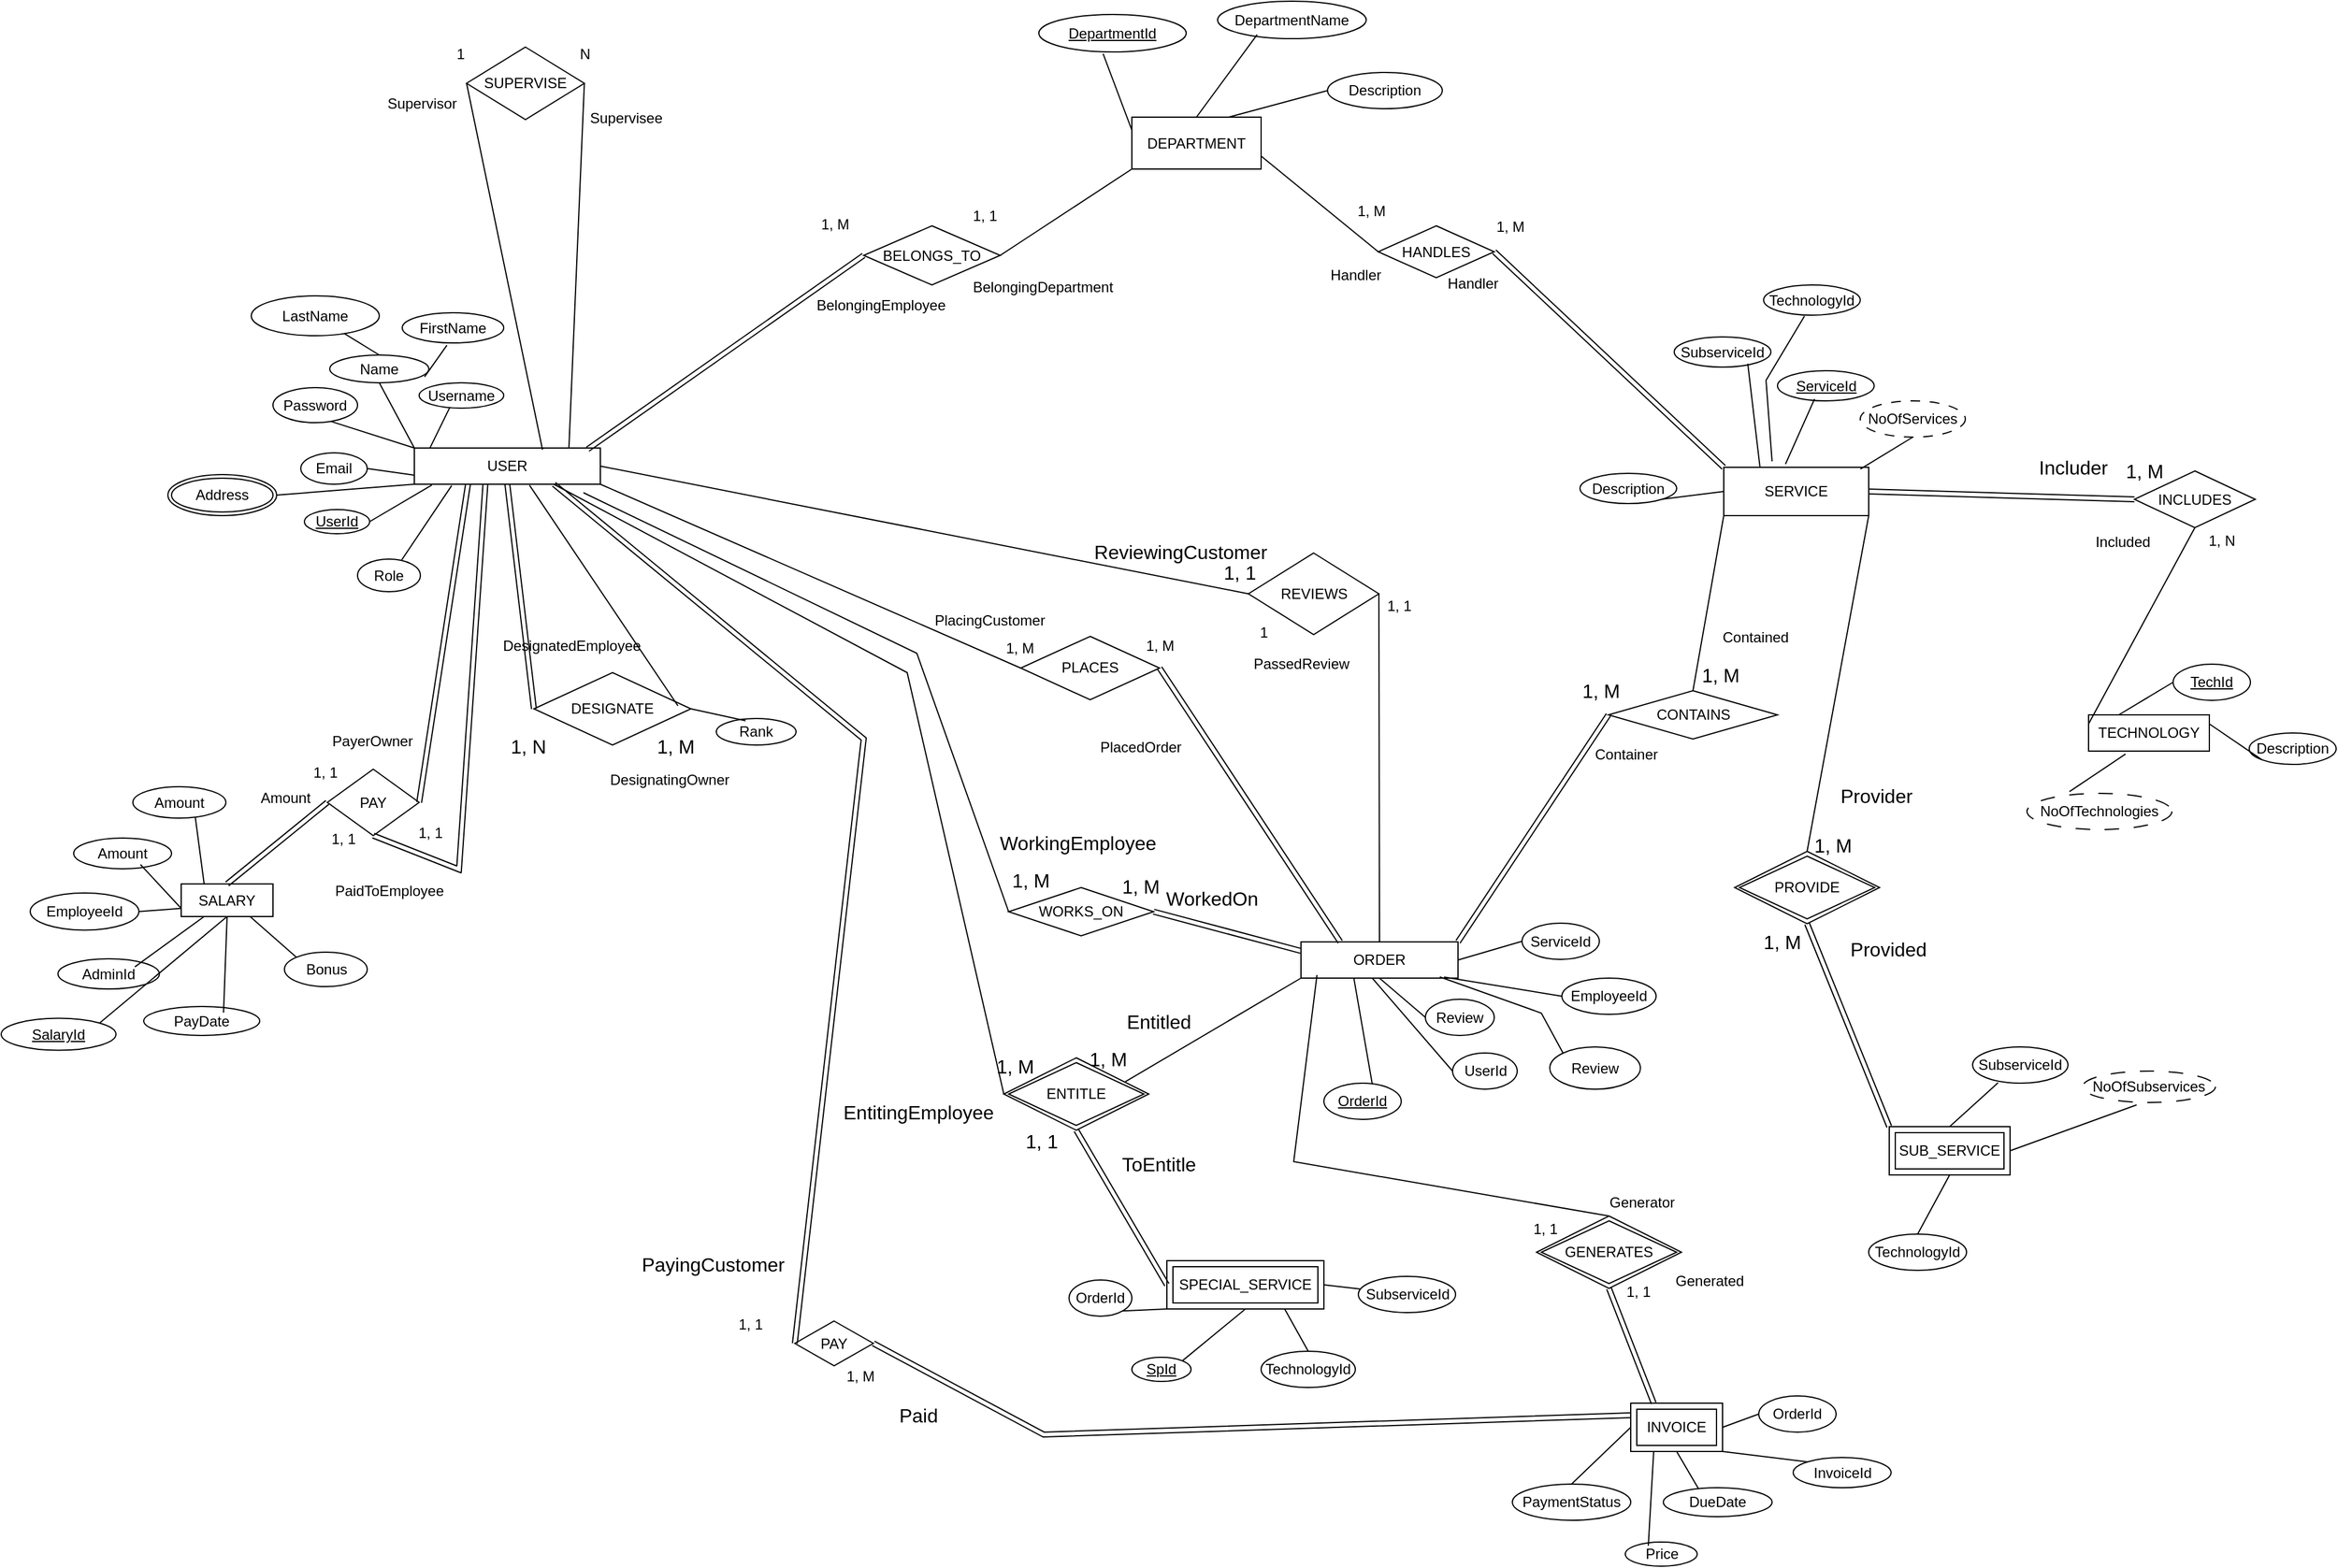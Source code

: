 <mxfile version="26.2.2">
  <diagram id="vcB4B8RN1yw_u2vGwvon" name="Page-2">
    <mxGraphModel dx="1629" dy="1343" grid="0" gridSize="10" guides="1" tooltips="1" connect="1" arrows="1" fold="1" page="0" pageScale="1" pageWidth="850" pageHeight="1100" math="0" shadow="0">
      <root>
        <mxCell id="0" />
        <mxCell id="1" parent="0" />
        <mxCell id="A7aOmcGS7sVbuuhgdiNV-22" value="SUPERVISE" style="rhombus;whiteSpace=wrap;html=1;" parent="1" vertex="1">
          <mxGeometry x="-92.75" y="-363" width="97.5" height="60" as="geometry" />
        </mxCell>
        <mxCell id="A7aOmcGS7sVbuuhgdiNV-29" value="DESIGNATE" style="rhombus;whiteSpace=wrap;html=1;" parent="1" vertex="1">
          <mxGeometry x="-37" y="155" width="130" height="60" as="geometry" />
        </mxCell>
        <mxCell id="A7aOmcGS7sVbuuhgdiNV-30" value="" style="endArrow=none;html=1;rounded=0;exitX=0.619;exitY=1.028;exitDx=0;exitDy=0;exitPerimeter=0;entryX=0.917;entryY=0.458;entryDx=0;entryDy=0;entryPerimeter=0;" parent="1" source="A7aOmcGS7sVbuuhgdiNV-1" edge="1" target="A7aOmcGS7sVbuuhgdiNV-29">
          <mxGeometry width="50" height="50" relative="1" as="geometry">
            <mxPoint x="128" y="222" as="sourcePoint" />
            <mxPoint x="96" y="181" as="targetPoint" />
          </mxGeometry>
        </mxCell>
        <mxCell id="A7aOmcGS7sVbuuhgdiNV-31" value="" style="endArrow=none;html=1;rounded=0;shape=link;entryX=0;entryY=0.5;entryDx=0;entryDy=0;exitX=0.5;exitY=1;exitDx=0;exitDy=0;" parent="1" source="A7aOmcGS7sVbuuhgdiNV-1" target="A7aOmcGS7sVbuuhgdiNV-29" edge="1">
          <mxGeometry width="50" height="50" relative="1" as="geometry">
            <mxPoint x="28" y="264" as="sourcePoint" />
            <mxPoint x="-478" y="556" as="targetPoint" />
            <Array as="points" />
          </mxGeometry>
        </mxCell>
        <mxCell id="A7aOmcGS7sVbuuhgdiNV-36" value="SERVICE" style="rounded=0;whiteSpace=wrap;html=1;" parent="1" vertex="1">
          <mxGeometry x="948" y="-15" width="120" height="40" as="geometry" />
        </mxCell>
        <mxCell id="A7aOmcGS7sVbuuhgdiNV-37" value="Description" style="ellipse;whiteSpace=wrap;html=1;" parent="1" vertex="1">
          <mxGeometry x="829" y="-10" width="80" height="25" as="geometry" />
        </mxCell>
        <mxCell id="A7aOmcGS7sVbuuhgdiNV-38" value="&lt;u&gt;ServiceId&lt;/u&gt;" style="ellipse;whiteSpace=wrap;html=1;" parent="1" vertex="1">
          <mxGeometry x="992.5" y="-95" width="80" height="25" as="geometry" />
        </mxCell>
        <mxCell id="A7aOmcGS7sVbuuhgdiNV-39" value="TechnologyId" style="ellipse;whiteSpace=wrap;html=1;" parent="1" vertex="1">
          <mxGeometry x="981" y="-166" width="80" height="25" as="geometry" />
        </mxCell>
        <mxCell id="A7aOmcGS7sVbuuhgdiNV-40" value="SubserviceId" style="ellipse;whiteSpace=wrap;html=1;" parent="1" vertex="1">
          <mxGeometry x="907" y="-123" width="80" height="25" as="geometry" />
        </mxCell>
        <mxCell id="A7aOmcGS7sVbuuhgdiNV-41" value="" style="endArrow=none;html=1;rounded=0;entryX=1;entryY=1;entryDx=0;entryDy=0;exitX=0;exitY=0.5;exitDx=0;exitDy=0;" parent="1" source="A7aOmcGS7sVbuuhgdiNV-36" target="A7aOmcGS7sVbuuhgdiNV-37" edge="1">
          <mxGeometry width="50" height="50" relative="1" as="geometry">
            <mxPoint x="730" y="180" as="sourcePoint" />
            <mxPoint x="700" y="290" as="targetPoint" />
          </mxGeometry>
        </mxCell>
        <mxCell id="A7aOmcGS7sVbuuhgdiNV-42" value="" style="endArrow=none;html=1;rounded=0;exitX=0.423;exitY=1.032;exitDx=0;exitDy=0;exitPerimeter=0;" parent="1" source="A7aOmcGS7sVbuuhgdiNV-39" edge="1">
          <mxGeometry width="50" height="50" relative="1" as="geometry">
            <mxPoint x="680" y="340" as="sourcePoint" />
            <mxPoint x="988" y="-20" as="targetPoint" />
            <Array as="points">
              <mxPoint x="983" y="-87" />
            </Array>
          </mxGeometry>
        </mxCell>
        <mxCell id="A7aOmcGS7sVbuuhgdiNV-43" value="" style="endArrow=none;html=1;rounded=0;exitX=0.761;exitY=0.887;exitDx=0;exitDy=0;exitPerimeter=0;entryX=0.25;entryY=0;entryDx=0;entryDy=0;" parent="1" source="A7aOmcGS7sVbuuhgdiNV-40" target="A7aOmcGS7sVbuuhgdiNV-36" edge="1">
          <mxGeometry width="50" height="50" relative="1" as="geometry">
            <mxPoint x="680" y="340" as="sourcePoint" />
            <mxPoint x="730" y="290" as="targetPoint" />
          </mxGeometry>
        </mxCell>
        <mxCell id="A7aOmcGS7sVbuuhgdiNV-44" value="" style="endArrow=none;html=1;rounded=0;exitX=0.383;exitY=0.938;exitDx=0;exitDy=0;exitPerimeter=0;entryX=0.426;entryY=-0.067;entryDx=0;entryDy=0;entryPerimeter=0;" parent="1" source="A7aOmcGS7sVbuuhgdiNV-38" target="A7aOmcGS7sVbuuhgdiNV-36" edge="1">
          <mxGeometry width="50" height="50" relative="1" as="geometry">
            <mxPoint x="680" y="340" as="sourcePoint" />
            <mxPoint x="730" y="290" as="targetPoint" />
          </mxGeometry>
        </mxCell>
        <mxCell id="A7aOmcGS7sVbuuhgdiNV-45" value="NoOfServices" style="ellipse;whiteSpace=wrap;html=1;dashed=1;dashPattern=8 8;" parent="1" vertex="1">
          <mxGeometry x="1061" y="-70" width="87" height="30" as="geometry" />
        </mxCell>
        <mxCell id="A7aOmcGS7sVbuuhgdiNV-46" value="" style="endArrow=none;html=1;rounded=0;exitX=0.943;exitY=0.035;exitDx=0;exitDy=0;exitPerimeter=0;entryX=0.5;entryY=1;entryDx=0;entryDy=0;" parent="1" source="A7aOmcGS7sVbuuhgdiNV-36" target="A7aOmcGS7sVbuuhgdiNV-45" edge="1">
          <mxGeometry width="50" height="50" relative="1" as="geometry">
            <mxPoint x="740" y="250" as="sourcePoint" />
            <mxPoint x="790" y="200" as="targetPoint" />
          </mxGeometry>
        </mxCell>
        <mxCell id="A7aOmcGS7sVbuuhgdiNV-47" value="SPECIAL_SERVICE" style="shape=ext;margin=3;double=1;whiteSpace=wrap;html=1;align=center;" parent="1" vertex="1">
          <mxGeometry x="487" y="642" width="130" height="40" as="geometry" />
        </mxCell>
        <mxCell id="A7aOmcGS7sVbuuhgdiNV-48" value="OrderId" style="ellipse;whiteSpace=wrap;html=1;" parent="1" vertex="1">
          <mxGeometry x="406" y="658" width="52" height="30" as="geometry" />
        </mxCell>
        <mxCell id="A7aOmcGS7sVbuuhgdiNV-49" value="&lt;u&gt;SpId&lt;/u&gt;" style="ellipse;whiteSpace=wrap;html=1;" parent="1" vertex="1">
          <mxGeometry x="458" y="722" width="49" height="20" as="geometry" />
        </mxCell>
        <mxCell id="A7aOmcGS7sVbuuhgdiNV-50" value="TechnologyId" style="ellipse;whiteSpace=wrap;html=1;" parent="1" vertex="1">
          <mxGeometry x="565" y="717" width="78" height="30" as="geometry" />
        </mxCell>
        <mxCell id="A7aOmcGS7sVbuuhgdiNV-51" value="SubserviceId" style="ellipse;whiteSpace=wrap;html=1;" parent="1" vertex="1">
          <mxGeometry x="645.5" y="655" width="80.5" height="30" as="geometry" />
        </mxCell>
        <mxCell id="A7aOmcGS7sVbuuhgdiNV-52" value="" style="endArrow=none;html=1;rounded=0;exitX=1;exitY=0;exitDx=0;exitDy=0;entryX=0.5;entryY=1;entryDx=0;entryDy=0;" parent="1" source="A7aOmcGS7sVbuuhgdiNV-49" target="A7aOmcGS7sVbuuhgdiNV-47" edge="1">
          <mxGeometry width="50" height="50" relative="1" as="geometry">
            <mxPoint x="660" y="490" as="sourcePoint" />
            <mxPoint x="710" y="440" as="targetPoint" />
          </mxGeometry>
        </mxCell>
        <mxCell id="A7aOmcGS7sVbuuhgdiNV-53" value="" style="endArrow=none;html=1;rounded=0;exitX=0.5;exitY=0;exitDx=0;exitDy=0;entryX=0.75;entryY=1;entryDx=0;entryDy=0;" parent="1" source="A7aOmcGS7sVbuuhgdiNV-50" target="A7aOmcGS7sVbuuhgdiNV-47" edge="1">
          <mxGeometry width="50" height="50" relative="1" as="geometry">
            <mxPoint x="660" y="490" as="sourcePoint" />
            <mxPoint x="710" y="440" as="targetPoint" />
          </mxGeometry>
        </mxCell>
        <mxCell id="A7aOmcGS7sVbuuhgdiNV-54" value="" style="endArrow=none;html=1;rounded=0;entryX=1;entryY=1;entryDx=0;entryDy=0;exitX=0;exitY=1;exitDx=0;exitDy=0;" parent="1" source="A7aOmcGS7sVbuuhgdiNV-47" target="A7aOmcGS7sVbuuhgdiNV-48" edge="1">
          <mxGeometry width="50" height="50" relative="1" as="geometry">
            <mxPoint x="740" y="490" as="sourcePoint" />
            <mxPoint x="710" y="440" as="targetPoint" />
          </mxGeometry>
        </mxCell>
        <mxCell id="A7aOmcGS7sVbuuhgdiNV-55" value="" style="endArrow=none;html=1;rounded=0;exitX=1;exitY=0.5;exitDx=0;exitDy=0;" parent="1" source="A7aOmcGS7sVbuuhgdiNV-47" target="A7aOmcGS7sVbuuhgdiNV-51" edge="1">
          <mxGeometry width="50" height="50" relative="1" as="geometry">
            <mxPoint x="660" y="490" as="sourcePoint" />
            <mxPoint x="710" y="440" as="targetPoint" />
          </mxGeometry>
        </mxCell>
        <mxCell id="A7aOmcGS7sVbuuhgdiNV-56" value="ENTITLE" style="shape=rhombus;double=1;perimeter=rhombusPerimeter;whiteSpace=wrap;html=1;align=center;" parent="1" vertex="1">
          <mxGeometry x="352" y="474" width="120" height="60" as="geometry" />
        </mxCell>
        <mxCell id="A7aOmcGS7sVbuuhgdiNV-58" value="ORDER" style="rounded=0;whiteSpace=wrap;html=1;" parent="1" vertex="1">
          <mxGeometry x="598" y="378" width="130" height="30" as="geometry" />
        </mxCell>
        <mxCell id="A7aOmcGS7sVbuuhgdiNV-59" value="&lt;u&gt;OrderId&lt;/u&gt;" style="ellipse;whiteSpace=wrap;html=1;" parent="1" vertex="1">
          <mxGeometry x="617" y="495" width="64" height="30" as="geometry" />
        </mxCell>
        <mxCell id="A7aOmcGS7sVbuuhgdiNV-62" value="Review" style="ellipse;whiteSpace=wrap;html=1;" parent="1" vertex="1">
          <mxGeometry x="701" y="425.5" width="57" height="30" as="geometry" />
        </mxCell>
        <mxCell id="A7aOmcGS7sVbuuhgdiNV-63" value="ServiceId" style="ellipse;whiteSpace=wrap;html=1;" parent="1" vertex="1">
          <mxGeometry x="781" y="362.5" width="64" height="30" as="geometry" />
        </mxCell>
        <mxCell id="A7aOmcGS7sVbuuhgdiNV-64" value="UserId" style="ellipse;whiteSpace=wrap;html=1;" parent="1" vertex="1">
          <mxGeometry x="723.5" y="470" width="53.5" height="30" as="geometry" />
        </mxCell>
        <mxCell id="A7aOmcGS7sVbuuhgdiNV-65" value="EmployeeId" style="ellipse;whiteSpace=wrap;html=1;" parent="1" vertex="1">
          <mxGeometry x="814" y="408" width="78" height="30" as="geometry" />
        </mxCell>
        <mxCell id="A7aOmcGS7sVbuuhgdiNV-66" value="" style="endArrow=none;html=1;rounded=0;exitX=0.624;exitY=0.007;exitDx=0;exitDy=0;entryX=0.337;entryY=1.007;entryDx=0;entryDy=0;entryPerimeter=0;exitPerimeter=0;" parent="1" source="A7aOmcGS7sVbuuhgdiNV-59" target="A7aOmcGS7sVbuuhgdiNV-58" edge="1">
          <mxGeometry width="50" height="50" relative="1" as="geometry">
            <mxPoint x="670" y="650" as="sourcePoint" />
            <mxPoint x="790" y="810" as="targetPoint" />
          </mxGeometry>
        </mxCell>
        <mxCell id="A7aOmcGS7sVbuuhgdiNV-67" value="" style="endArrow=none;html=1;rounded=0;exitX=0;exitY=0.5;exitDx=0;exitDy=0;" parent="1" source="A7aOmcGS7sVbuuhgdiNV-64" edge="1">
          <mxGeometry width="50" height="50" relative="1" as="geometry">
            <mxPoint x="670" y="650" as="sourcePoint" />
            <mxPoint x="657" y="408" as="targetPoint" />
          </mxGeometry>
        </mxCell>
        <mxCell id="A7aOmcGS7sVbuuhgdiNV-68" value="" style="endArrow=none;html=1;rounded=0;entryX=0.911;entryY=0.969;entryDx=0;entryDy=0;entryPerimeter=0;exitX=0;exitY=0.5;exitDx=0;exitDy=0;" parent="1" source="A7aOmcGS7sVbuuhgdiNV-65" target="A7aOmcGS7sVbuuhgdiNV-58" edge="1">
          <mxGeometry width="50" height="50" relative="1" as="geometry">
            <mxPoint x="674" y="359" as="sourcePoint" />
            <mxPoint x="720" y="600" as="targetPoint" />
          </mxGeometry>
        </mxCell>
        <mxCell id="A7aOmcGS7sVbuuhgdiNV-69" value="" style="endArrow=none;html=1;rounded=0;exitX=0;exitY=0.5;exitDx=0;exitDy=0;entryX=1;entryY=0.5;entryDx=0;entryDy=0;" parent="1" source="A7aOmcGS7sVbuuhgdiNV-63" target="A7aOmcGS7sVbuuhgdiNV-58" edge="1">
          <mxGeometry width="50" height="50" relative="1" as="geometry">
            <mxPoint x="670" y="650" as="sourcePoint" />
            <mxPoint x="720" y="600" as="targetPoint" />
          </mxGeometry>
        </mxCell>
        <mxCell id="A7aOmcGS7sVbuuhgdiNV-72" value="" style="endArrow=none;html=1;rounded=0;exitX=0;exitY=0.5;exitDx=0;exitDy=0;entryX=0.5;entryY=1;entryDx=0;entryDy=0;" parent="1" source="A7aOmcGS7sVbuuhgdiNV-62" target="A7aOmcGS7sVbuuhgdiNV-58" edge="1">
          <mxGeometry width="50" height="50" relative="1" as="geometry">
            <mxPoint x="670" y="650" as="sourcePoint" />
            <mxPoint x="720" y="600" as="targetPoint" />
          </mxGeometry>
        </mxCell>
        <mxCell id="A7aOmcGS7sVbuuhgdiNV-74" value="" style="endArrow=none;html=1;rounded=0;entryX=0.838;entryY=0.33;entryDx=0;entryDy=0;exitX=0;exitY=1;exitDx=0;exitDy=0;entryPerimeter=0;" parent="1" source="A7aOmcGS7sVbuuhgdiNV-58" target="A7aOmcGS7sVbuuhgdiNV-56" edge="1">
          <mxGeometry width="50" height="50" relative="1" as="geometry">
            <mxPoint x="540" y="660" as="sourcePoint" />
            <mxPoint x="590" y="610" as="targetPoint" />
          </mxGeometry>
        </mxCell>
        <mxCell id="A7aOmcGS7sVbuuhgdiNV-81" value="" style="endArrow=none;html=1;rounded=0;entryX=0;entryY=0.5;entryDx=0;entryDy=0;exitX=1;exitY=1;exitDx=0;exitDy=0;" parent="1" source="A7aOmcGS7sVbuuhgdiNV-1" target="A7aOmcGS7sVbuuhgdiNV-87" edge="1">
          <mxGeometry width="50" height="50" relative="1" as="geometry">
            <mxPoint x="5" y="2" as="sourcePoint" />
            <mxPoint x="410" y="160.0" as="targetPoint" />
          </mxGeometry>
        </mxCell>
        <mxCell id="A7aOmcGS7sVbuuhgdiNV-82" value="" style="endArrow=none;html=1;rounded=0;exitX=1;exitY=0.5;exitDx=0;exitDy=0;shape=link;entryX=0.25;entryY=0;entryDx=0;entryDy=0;" parent="1" source="A7aOmcGS7sVbuuhgdiNV-87" target="A7aOmcGS7sVbuuhgdiNV-58" edge="1">
          <mxGeometry width="50" height="50" relative="1" as="geometry">
            <mxPoint x="530" y="160.0" as="sourcePoint" />
            <mxPoint x="820" y="820" as="targetPoint" />
          </mxGeometry>
        </mxCell>
        <mxCell id="A7aOmcGS7sVbuuhgdiNV-83" value="1, M" style="text;html=1;align=center;verticalAlign=middle;resizable=0;points=[];autosize=1;strokeColor=none;fillColor=none;" parent="1" vertex="1">
          <mxGeometry x="344" y="122" width="41" height="26" as="geometry" />
        </mxCell>
        <mxCell id="A7aOmcGS7sVbuuhgdiNV-84" value="1, M" style="text;html=1;align=center;verticalAlign=middle;resizable=0;points=[];autosize=1;strokeColor=none;fillColor=none;" parent="1" vertex="1">
          <mxGeometry x="460" y="120" width="41" height="26" as="geometry" />
        </mxCell>
        <mxCell id="A7aOmcGS7sVbuuhgdiNV-85" value="PlacingCustomer" style="text;html=1;align=center;verticalAlign=middle;resizable=0;points=[];autosize=1;strokeColor=none;fillColor=none;rotation=0;" parent="1" vertex="1">
          <mxGeometry x="285" y="99" width="109" height="26" as="geometry" />
        </mxCell>
        <mxCell id="A7aOmcGS7sVbuuhgdiNV-87" value="PLACES" style="rhombus;whiteSpace=wrap;html=1;" parent="1" vertex="1">
          <mxGeometry x="366" y="125" width="115" height="52.5" as="geometry" />
        </mxCell>
        <mxCell id="A7aOmcGS7sVbuuhgdiNV-92" value="" style="endArrow=none;html=1;rounded=0;entryX=0;entryY=0.5;entryDx=0;entryDy=0;exitX=1;exitY=0.5;exitDx=0;exitDy=0;" parent="1" source="A7aOmcGS7sVbuuhgdiNV-1" target="JgC_NQqmbrPLCzXk95Wa-1" edge="1">
          <mxGeometry width="50" height="50" relative="1" as="geometry">
            <mxPoint x="111.0" y="-81" as="sourcePoint" />
            <mxPoint x="540.5" y="95" as="targetPoint" />
            <Array as="points" />
          </mxGeometry>
        </mxCell>
        <mxCell id="A7aOmcGS7sVbuuhgdiNV-98" value="Rank" style="ellipse;whiteSpace=wrap;html=1;" parent="1" vertex="1">
          <mxGeometry x="114" y="193" width="66" height="22" as="geometry" />
        </mxCell>
        <mxCell id="A7aOmcGS7sVbuuhgdiNV-100" value="PAY" style="rhombus;whiteSpace=wrap;html=1;" parent="1" vertex="1">
          <mxGeometry x="179" y="692" width="65" height="37" as="geometry" />
        </mxCell>
        <mxCell id="A7aOmcGS7sVbuuhgdiNV-109" value="WORKS_ON" style="rhombus;whiteSpace=wrap;html=1;" parent="1" vertex="1">
          <mxGeometry x="356" y="333" width="120" height="40" as="geometry" />
        </mxCell>
        <mxCell id="A7aOmcGS7sVbuuhgdiNV-111" value="" style="endArrow=none;html=1;rounded=0;exitX=1;exitY=0.5;exitDx=0;exitDy=0;entryX=0;entryY=0.25;entryDx=0;entryDy=0;shape=link;" parent="1" source="A7aOmcGS7sVbuuhgdiNV-109" target="A7aOmcGS7sVbuuhgdiNV-58" edge="1">
          <mxGeometry width="50" height="50" relative="1" as="geometry">
            <mxPoint x="510" y="730" as="sourcePoint" />
            <mxPoint x="560" y="680" as="targetPoint" />
            <Array as="points" />
          </mxGeometry>
        </mxCell>
        <mxCell id="A7aOmcGS7sVbuuhgdiNV-116" value="CONTAINS" style="rhombus;whiteSpace=wrap;html=1;" parent="1" vertex="1">
          <mxGeometry x="852.5" y="170" width="140" height="40" as="geometry" />
        </mxCell>
        <mxCell id="A7aOmcGS7sVbuuhgdiNV-117" value="" style="endArrow=none;html=1;rounded=0;entryX=0;entryY=0.5;entryDx=0;entryDy=0;exitX=1;exitY=0;exitDx=0;exitDy=0;shape=link;" parent="1" source="A7aOmcGS7sVbuuhgdiNV-58" target="A7aOmcGS7sVbuuhgdiNV-116" edge="1">
          <mxGeometry width="50" height="50" relative="1" as="geometry">
            <mxPoint x="1120" y="560" as="sourcePoint" />
            <mxPoint x="1170" y="510" as="targetPoint" />
            <Array as="points" />
          </mxGeometry>
        </mxCell>
        <mxCell id="A7aOmcGS7sVbuuhgdiNV-118" value="" style="endArrow=none;html=1;rounded=0;entryX=0.5;entryY=0;entryDx=0;entryDy=0;exitX=0;exitY=1;exitDx=0;exitDy=0;" parent="1" source="A7aOmcGS7sVbuuhgdiNV-36" target="A7aOmcGS7sVbuuhgdiNV-116" edge="1">
          <mxGeometry width="50" height="50" relative="1" as="geometry">
            <mxPoint x="1120" y="490" as="sourcePoint" />
            <mxPoint x="1170" y="440" as="targetPoint" />
          </mxGeometry>
        </mxCell>
        <mxCell id="A7aOmcGS7sVbuuhgdiNV-123" value="TECHNOLOGY" style="rounded=0;whiteSpace=wrap;html=1;" parent="1" vertex="1">
          <mxGeometry x="1250" y="190" width="100" height="30" as="geometry" />
        </mxCell>
        <mxCell id="A7aOmcGS7sVbuuhgdiNV-124" value="&lt;u&gt;TechId&lt;/u&gt;" style="ellipse;whiteSpace=wrap;html=1;" parent="1" vertex="1">
          <mxGeometry x="1320" y="148" width="64" height="30" as="geometry" />
        </mxCell>
        <mxCell id="A7aOmcGS7sVbuuhgdiNV-125" value="NoOfTechnologies" style="ellipse;whiteSpace=wrap;html=1;dashed=1;dashPattern=12 12;" parent="1" vertex="1">
          <mxGeometry x="1199" y="255" width="120" height="30" as="geometry" />
        </mxCell>
        <mxCell id="A7aOmcGS7sVbuuhgdiNV-126" value="Description" style="ellipse;whiteSpace=wrap;html=1;" parent="1" vertex="1">
          <mxGeometry x="1383" y="205" width="72" height="26" as="geometry" />
        </mxCell>
        <mxCell id="A7aOmcGS7sVbuuhgdiNV-127" value="" style="endArrow=none;html=1;rounded=0;entryX=0;entryY=0.5;entryDx=0;entryDy=0;exitX=0.25;exitY=0;exitDx=0;exitDy=0;" parent="1" source="A7aOmcGS7sVbuuhgdiNV-123" target="A7aOmcGS7sVbuuhgdiNV-124" edge="1">
          <mxGeometry width="50" height="50" relative="1" as="geometry">
            <mxPoint x="1530" y="490" as="sourcePoint" />
            <mxPoint x="1580" y="440" as="targetPoint" />
          </mxGeometry>
        </mxCell>
        <mxCell id="A7aOmcGS7sVbuuhgdiNV-128" value="" style="endArrow=none;html=1;rounded=0;entryX=0.293;entryY=-0.047;entryDx=0;entryDy=0;entryPerimeter=0;exitX=0.306;exitY=1.082;exitDx=0;exitDy=0;exitPerimeter=0;" parent="1" source="A7aOmcGS7sVbuuhgdiNV-123" target="A7aOmcGS7sVbuuhgdiNV-125" edge="1">
          <mxGeometry width="50" height="50" relative="1" as="geometry">
            <mxPoint x="1530" y="490" as="sourcePoint" />
            <mxPoint x="1580" y="440" as="targetPoint" />
          </mxGeometry>
        </mxCell>
        <mxCell id="A7aOmcGS7sVbuuhgdiNV-129" value="" style="endArrow=none;html=1;rounded=0;exitX=1;exitY=0.25;exitDx=0;exitDy=0;entryX=0;entryY=1;entryDx=0;entryDy=0;" parent="1" source="A7aOmcGS7sVbuuhgdiNV-123" target="A7aOmcGS7sVbuuhgdiNV-126" edge="1">
          <mxGeometry width="50" height="50" relative="1" as="geometry">
            <mxPoint x="1530" y="490" as="sourcePoint" />
            <mxPoint x="1580" y="440" as="targetPoint" />
          </mxGeometry>
        </mxCell>
        <mxCell id="A7aOmcGS7sVbuuhgdiNV-130" value="INCLUDES" style="rhombus;whiteSpace=wrap;html=1;" parent="1" vertex="1">
          <mxGeometry x="1288" y="-12" width="100" height="47" as="geometry" />
        </mxCell>
        <mxCell id="A7aOmcGS7sVbuuhgdiNV-131" value="" style="endArrow=none;html=1;rounded=0;entryX=1;entryY=0.5;entryDx=0;entryDy=0;shape=link;exitX=0;exitY=0.5;exitDx=0;exitDy=0;" parent="1" source="A7aOmcGS7sVbuuhgdiNV-130" target="A7aOmcGS7sVbuuhgdiNV-36" edge="1">
          <mxGeometry width="50" height="50" relative="1" as="geometry">
            <mxPoint x="1330" y="460" as="sourcePoint" />
            <mxPoint x="1380" y="410" as="targetPoint" />
          </mxGeometry>
        </mxCell>
        <mxCell id="A7aOmcGS7sVbuuhgdiNV-132" value="" style="endArrow=none;html=1;rounded=0;entryX=0.5;entryY=1;entryDx=0;entryDy=0;exitX=0;exitY=0.25;exitDx=0;exitDy=0;" parent="1" source="A7aOmcGS7sVbuuhgdiNV-123" target="A7aOmcGS7sVbuuhgdiNV-130" edge="1">
          <mxGeometry width="50" height="50" relative="1" as="geometry">
            <mxPoint x="1330" y="460" as="sourcePoint" />
            <mxPoint x="1380" y="410" as="targetPoint" />
          </mxGeometry>
        </mxCell>
        <mxCell id="A7aOmcGS7sVbuuhgdiNV-137" value="SUB_SERVICE" style="shape=ext;margin=3;double=1;whiteSpace=wrap;html=1;align=center;" parent="1" vertex="1">
          <mxGeometry x="1085" y="531" width="100" height="40" as="geometry" />
        </mxCell>
        <mxCell id="A7aOmcGS7sVbuuhgdiNV-138" value="SubserviceId" style="ellipse;whiteSpace=wrap;html=1;" parent="1" vertex="1">
          <mxGeometry x="1154" y="465" width="79" height="30" as="geometry" />
        </mxCell>
        <mxCell id="A7aOmcGS7sVbuuhgdiNV-139" value="NoOfSubservices" style="ellipse;whiteSpace=wrap;html=1;dashed=1;dashPattern=12 12;" parent="1" vertex="1">
          <mxGeometry x="1245" y="485" width="110" height="26" as="geometry" />
        </mxCell>
        <mxCell id="A7aOmcGS7sVbuuhgdiNV-140" value="" style="endArrow=none;html=1;rounded=0;exitX=0.267;exitY=0.989;exitDx=0;exitDy=0;exitPerimeter=0;entryX=0.5;entryY=0;entryDx=0;entryDy=0;" parent="1" source="A7aOmcGS7sVbuuhgdiNV-138" target="A7aOmcGS7sVbuuhgdiNV-137" edge="1">
          <mxGeometry width="50" height="50" relative="1" as="geometry">
            <mxPoint x="1550" y="570" as="sourcePoint" />
            <mxPoint x="1600" y="520" as="targetPoint" />
          </mxGeometry>
        </mxCell>
        <mxCell id="A7aOmcGS7sVbuuhgdiNV-141" value="" style="endArrow=none;html=1;rounded=0;exitX=0.407;exitY=1.078;exitDx=0;exitDy=0;exitPerimeter=0;entryX=1;entryY=0.5;entryDx=0;entryDy=0;" parent="1" source="A7aOmcGS7sVbuuhgdiNV-139" target="A7aOmcGS7sVbuuhgdiNV-137" edge="1">
          <mxGeometry width="50" height="50" relative="1" as="geometry">
            <mxPoint x="1550" y="570" as="sourcePoint" />
            <mxPoint x="1600" y="520" as="targetPoint" />
          </mxGeometry>
        </mxCell>
        <mxCell id="A7aOmcGS7sVbuuhgdiNV-142" value="TechnologyId" style="ellipse;whiteSpace=wrap;html=1;" parent="1" vertex="1">
          <mxGeometry x="1068" y="620" width="81" height="30" as="geometry" />
        </mxCell>
        <mxCell id="A7aOmcGS7sVbuuhgdiNV-143" value="" style="endArrow=none;html=1;rounded=0;exitX=0.5;exitY=0;exitDx=0;exitDy=0;entryX=0.5;entryY=1;entryDx=0;entryDy=0;" parent="1" source="A7aOmcGS7sVbuuhgdiNV-142" target="A7aOmcGS7sVbuuhgdiNV-137" edge="1">
          <mxGeometry width="50" height="50" relative="1" as="geometry">
            <mxPoint x="1550" y="670" as="sourcePoint" />
            <mxPoint x="1600" y="620" as="targetPoint" />
          </mxGeometry>
        </mxCell>
        <mxCell id="A7aOmcGS7sVbuuhgdiNV-144" value="PROVIDE" style="shape=rhombus;double=1;perimeter=rhombusPerimeter;whiteSpace=wrap;html=1;align=center;" parent="1" vertex="1">
          <mxGeometry x="957" y="303" width="120" height="60" as="geometry" />
        </mxCell>
        <mxCell id="A7aOmcGS7sVbuuhgdiNV-145" value="" style="endArrow=none;html=1;rounded=0;exitX=1;exitY=1;exitDx=0;exitDy=0;entryX=0.5;entryY=0;entryDx=0;entryDy=0;" parent="1" source="A7aOmcGS7sVbuuhgdiNV-36" target="A7aOmcGS7sVbuuhgdiNV-144" edge="1">
          <mxGeometry width="50" height="50" relative="1" as="geometry">
            <mxPoint x="1480" y="380" as="sourcePoint" />
            <mxPoint x="1530" y="330" as="targetPoint" />
          </mxGeometry>
        </mxCell>
        <mxCell id="A7aOmcGS7sVbuuhgdiNV-146" value="" style="endArrow=none;html=1;rounded=0;entryX=0.5;entryY=1;entryDx=0;entryDy=0;exitX=0;exitY=0;exitDx=0;exitDy=0;shape=link;" parent="1" source="A7aOmcGS7sVbuuhgdiNV-137" target="A7aOmcGS7sVbuuhgdiNV-144" edge="1">
          <mxGeometry width="50" height="50" relative="1" as="geometry">
            <mxPoint x="1480" y="620" as="sourcePoint" />
            <mxPoint x="1530" y="570" as="targetPoint" />
          </mxGeometry>
        </mxCell>
        <mxCell id="A7aOmcGS7sVbuuhgdiNV-151" value="Role" style="ellipse;whiteSpace=wrap;html=1;" parent="1" vertex="1">
          <mxGeometry x="-183" y="61" width="52" height="27" as="geometry" />
        </mxCell>
        <mxCell id="A7aOmcGS7sVbuuhgdiNV-170" value="" style="endArrow=none;html=1;rounded=0;fontSize=12;startSize=8;endSize=8;curved=1;exitX=1;exitY=0.5;exitDx=0;exitDy=0;entryX=0.5;entryY=0;entryDx=0;entryDy=0;" parent="1" source="JgC_NQqmbrPLCzXk95Wa-1" target="A7aOmcGS7sVbuuhgdiNV-58" edge="1">
          <mxGeometry relative="1" as="geometry">
            <mxPoint x="680.5" y="95" as="sourcePoint" />
            <mxPoint x="819" y="234" as="targetPoint" />
          </mxGeometry>
        </mxCell>
        <mxCell id="A7aOmcGS7sVbuuhgdiNV-175" value="" style="shape=link;html=1;rounded=0;fontSize=12;startSize=8;endSize=8;curved=1;exitX=0.5;exitY=1;exitDx=0;exitDy=0;entryX=0;entryY=0.5;entryDx=0;entryDy=0;" parent="1" source="A7aOmcGS7sVbuuhgdiNV-56" target="A7aOmcGS7sVbuuhgdiNV-47" edge="1">
          <mxGeometry width="100" relative="1" as="geometry">
            <mxPoint x="839" y="378" as="sourcePoint" />
            <mxPoint x="939" y="378" as="targetPoint" />
          </mxGeometry>
        </mxCell>
        <mxCell id="A7aOmcGS7sVbuuhgdiNV-178" value="PayingCustomer" style="text;html=1;align=center;verticalAlign=middle;resizable=0;points=[];autosize=1;strokeColor=none;fillColor=none;fontSize=16;" parent="1" vertex="1">
          <mxGeometry x="43" y="629" width="136" height="31" as="geometry" />
        </mxCell>
        <mxCell id="A7aOmcGS7sVbuuhgdiNV-179" value="Paid" style="text;html=1;align=center;verticalAlign=middle;resizable=0;points=[];autosize=1;strokeColor=none;fillColor=none;fontSize=16;rotation=0;" parent="1" vertex="1">
          <mxGeometry x="255.5" y="754" width="50" height="31" as="geometry" />
        </mxCell>
        <mxCell id="A7aOmcGS7sVbuuhgdiNV-184" value="1, 1" style="text;html=1;align=center;verticalAlign=middle;resizable=0;points=[];autosize=1;strokeColor=none;fillColor=none;fontSize=16;" parent="1" vertex="1">
          <mxGeometry x="524" y="56" width="45" height="31" as="geometry" />
        </mxCell>
        <mxCell id="A7aOmcGS7sVbuuhgdiNV-186" value="ReviewingCustomer" style="text;html=1;align=center;verticalAlign=middle;resizable=0;points=[];autosize=1;strokeColor=none;fillColor=none;fontSize=16;rotation=0;" parent="1" vertex="1">
          <mxGeometry x="417" y="39" width="161" height="31" as="geometry" />
        </mxCell>
        <mxCell id="A7aOmcGS7sVbuuhgdiNV-191" value="1, M" style="text;html=1;align=center;verticalAlign=middle;resizable=0;points=[];autosize=1;strokeColor=none;fillColor=none;fontSize=16;" parent="1" vertex="1">
          <mxGeometry x="821" y="154" width="49" height="31" as="geometry" />
        </mxCell>
        <mxCell id="A7aOmcGS7sVbuuhgdiNV-194" value="1, M" style="text;html=1;align=center;verticalAlign=middle;resizable=0;points=[];autosize=1;strokeColor=none;fillColor=none;fontSize=16;" parent="1" vertex="1">
          <mxGeometry x="920" y="141" width="49" height="31" as="geometry" />
        </mxCell>
        <mxCell id="A7aOmcGS7sVbuuhgdiNV-196" value="Provider" style="text;html=1;align=center;verticalAlign=middle;resizable=0;points=[];autosize=1;strokeColor=none;fillColor=none;fontSize=16;rotation=0;" parent="1" vertex="1">
          <mxGeometry x="1035" y="241" width="78" height="31" as="geometry" />
        </mxCell>
        <mxCell id="A7aOmcGS7sVbuuhgdiNV-197" value="Provided" style="text;html=1;align=center;verticalAlign=middle;resizable=0;points=[];autosize=1;strokeColor=none;fillColor=none;fontSize=16;rotation=0;" parent="1" vertex="1">
          <mxGeometry x="1043" y="368.5" width="81" height="31" as="geometry" />
        </mxCell>
        <mxCell id="A7aOmcGS7sVbuuhgdiNV-198" value="1, M" style="text;html=1;align=center;verticalAlign=middle;resizable=0;points=[];autosize=1;strokeColor=none;fillColor=none;fontSize=16;" parent="1" vertex="1">
          <mxGeometry x="1013" y="282" width="49" height="31" as="geometry" />
        </mxCell>
        <mxCell id="A7aOmcGS7sVbuuhgdiNV-199" value="1, M" style="text;html=1;align=center;verticalAlign=middle;resizable=0;points=[];autosize=1;strokeColor=none;fillColor=none;fontSize=16;" parent="1" vertex="1">
          <mxGeometry x="971" y="362" width="49" height="31" as="geometry" />
        </mxCell>
        <mxCell id="A7aOmcGS7sVbuuhgdiNV-201" value="Includer" style="text;html=1;align=center;verticalAlign=middle;resizable=0;points=[];autosize=1;strokeColor=none;fillColor=none;fontSize=16;" parent="1" vertex="1">
          <mxGeometry x="1199" y="-31" width="75" height="31" as="geometry" />
        </mxCell>
        <mxCell id="A7aOmcGS7sVbuuhgdiNV-202" value="1, M" style="text;html=1;align=center;verticalAlign=middle;resizable=0;points=[];autosize=1;strokeColor=none;fillColor=none;fontSize=16;" parent="1" vertex="1">
          <mxGeometry x="1271" y="-28" width="49" height="31" as="geometry" />
        </mxCell>
        <mxCell id="A7aOmcGS7sVbuuhgdiNV-212" value="WorkedOn" style="text;html=1;align=center;verticalAlign=middle;resizable=0;points=[];autosize=1;strokeColor=none;fillColor=none;fontSize=16;rotation=0;" parent="1" vertex="1">
          <mxGeometry x="477" y="326" width="94" height="31" as="geometry" />
        </mxCell>
        <mxCell id="A7aOmcGS7sVbuuhgdiNV-213" value="1, M" style="text;html=1;align=center;verticalAlign=middle;resizable=0;points=[];autosize=1;strokeColor=none;fillColor=none;fontSize=16;" parent="1" vertex="1">
          <mxGeometry x="440.5" y="316" width="49" height="31" as="geometry" />
        </mxCell>
        <mxCell id="A7aOmcGS7sVbuuhgdiNV-214" value="1, M" style="text;html=1;align=center;verticalAlign=middle;resizable=0;points=[];autosize=1;strokeColor=none;fillColor=none;fontSize=16;" parent="1" vertex="1">
          <mxGeometry x="349" y="311" width="49" height="31" as="geometry" />
        </mxCell>
        <mxCell id="A7aOmcGS7sVbuuhgdiNV-215" value="WorkingEmployee" style="text;html=1;align=center;verticalAlign=middle;resizable=0;points=[];autosize=1;strokeColor=none;fillColor=none;fontSize=16;rotation=0;" parent="1" vertex="1">
          <mxGeometry x="339" y="280" width="148" height="31" as="geometry" />
        </mxCell>
        <mxCell id="A7aOmcGS7sVbuuhgdiNV-216" value="EntitingEmployee" style="text;html=1;align=center;verticalAlign=middle;resizable=0;points=[];autosize=1;strokeColor=none;fillColor=none;fontSize=16;rotation=0;" parent="1" vertex="1">
          <mxGeometry x="209" y="503" width="143" height="31" as="geometry" />
        </mxCell>
        <mxCell id="A7aOmcGS7sVbuuhgdiNV-217" value="ToEntitle" style="text;html=1;align=center;verticalAlign=middle;resizable=0;points=[];autosize=1;strokeColor=none;fillColor=none;fontSize=16;rotation=0;" parent="1" vertex="1">
          <mxGeometry x="440.5" y="546" width="79" height="31" as="geometry" />
        </mxCell>
        <mxCell id="A7aOmcGS7sVbuuhgdiNV-218" value="1, M" style="text;html=1;align=center;verticalAlign=middle;resizable=0;points=[];autosize=1;strokeColor=none;fillColor=none;fontSize=16;" parent="1" vertex="1">
          <mxGeometry x="413" y="459" width="49" height="31" as="geometry" />
        </mxCell>
        <mxCell id="A7aOmcGS7sVbuuhgdiNV-219" value="1, 1" style="text;html=1;align=center;verticalAlign=middle;resizable=0;points=[];autosize=1;strokeColor=none;fillColor=none;fontSize=16;" parent="1" vertex="1">
          <mxGeometry x="360" y="527" width="45" height="31" as="geometry" />
        </mxCell>
        <mxCell id="A7aOmcGS7sVbuuhgdiNV-220" value="1, M" style="text;html=1;align=center;verticalAlign=middle;resizable=0;points=[];autosize=1;strokeColor=none;fillColor=none;fontSize=16;" parent="1" vertex="1">
          <mxGeometry x="336" y="465" width="49" height="31" as="geometry" />
        </mxCell>
        <mxCell id="A7aOmcGS7sVbuuhgdiNV-221" value="Entitled" style="text;html=1;align=center;verticalAlign=middle;resizable=0;points=[];autosize=1;strokeColor=none;fillColor=none;fontSize=16;rotation=0;" parent="1" vertex="1">
          <mxGeometry x="444.5" y="428" width="71" height="31" as="geometry" />
        </mxCell>
        <mxCell id="A7aOmcGS7sVbuuhgdiNV-233" value="1, M" style="text;html=1;align=center;verticalAlign=middle;resizable=0;points=[];autosize=1;strokeColor=none;fillColor=none;fontSize=16;" parent="1" vertex="1">
          <mxGeometry x="55" y="200" width="49" height="31" as="geometry" />
        </mxCell>
        <mxCell id="A7aOmcGS7sVbuuhgdiNV-236" value="1, N" style="text;html=1;align=center;verticalAlign=middle;resizable=0;points=[];autosize=1;strokeColor=none;fillColor=none;fontSize=16;" parent="1" vertex="1">
          <mxGeometry x="-66" y="200" width="47" height="31" as="geometry" />
        </mxCell>
        <mxCell id="JgC_NQqmbrPLCzXk95Wa-1" value="REVIEWS" style="rhombus;whiteSpace=wrap;html=1;" parent="1" vertex="1">
          <mxGeometry x="554.5" y="56" width="108" height="67.5" as="geometry" />
        </mxCell>
        <mxCell id="JgC_NQqmbrPLCzXk95Wa-4" value="PassedReview" style="text;html=1;align=center;verticalAlign=middle;resizable=0;points=[];autosize=1;strokeColor=none;fillColor=none;rotation=0;" parent="1" vertex="1">
          <mxGeometry x="549" y="135" width="97" height="26" as="geometry" />
        </mxCell>
        <mxCell id="JgC_NQqmbrPLCzXk95Wa-5" value="PAY" style="rhombus;whiteSpace=wrap;html=1;" parent="1" vertex="1">
          <mxGeometry x="-208" y="235" width="76" height="55" as="geometry" />
        </mxCell>
        <mxCell id="JgC_NQqmbrPLCzXk95Wa-7" value="SALARY" style="rounded=0;whiteSpace=wrap;html=1;" parent="1" vertex="1">
          <mxGeometry x="-329" y="330" width="76" height="27" as="geometry" />
        </mxCell>
        <mxCell id="JgC_NQqmbrPLCzXk95Wa-9" value="" style="endArrow=none;html=1;rounded=0;entryX=0.291;entryY=0.915;entryDx=0;entryDy=0;exitX=1;exitY=0.5;exitDx=0;exitDy=0;shape=link;entryPerimeter=0;" parent="1" source="JgC_NQqmbrPLCzXk95Wa-5" target="A7aOmcGS7sVbuuhgdiNV-1" edge="1">
          <mxGeometry width="50" height="50" relative="1" as="geometry">
            <mxPoint x="-207" y="333" as="sourcePoint" />
            <mxPoint x="79" y="226" as="targetPoint" />
          </mxGeometry>
        </mxCell>
        <mxCell id="JgC_NQqmbrPLCzXk95Wa-10" value="" style="endArrow=none;html=1;rounded=0;exitX=0;exitY=0.5;exitDx=0;exitDy=0;entryX=0.5;entryY=0;entryDx=0;entryDy=0;shape=link;" parent="1" source="JgC_NQqmbrPLCzXk95Wa-5" target="JgC_NQqmbrPLCzXk95Wa-7" edge="1">
          <mxGeometry width="50" height="50" relative="1" as="geometry">
            <mxPoint x="-207" y="333" as="sourcePoint" />
            <mxPoint x="-157" y="283" as="targetPoint" />
          </mxGeometry>
        </mxCell>
        <mxCell id="JgC_NQqmbrPLCzXk95Wa-13" value="PayerOwner" style="text;html=1;align=center;verticalAlign=middle;resizable=0;points=[];autosize=1;strokeColor=none;fillColor=none;" parent="1" vertex="1">
          <mxGeometry x="-214" y="199" width="85" height="26" as="geometry" />
        </mxCell>
        <mxCell id="JgC_NQqmbrPLCzXk95Wa-14" value="Amount" style="text;html=1;align=center;verticalAlign=middle;resizable=0;points=[];autosize=1;strokeColor=none;fillColor=none;" parent="1" vertex="1">
          <mxGeometry x="-273" y="246" width="59" height="26" as="geometry" />
        </mxCell>
        <mxCell id="JgC_NQqmbrPLCzXk95Wa-15" value="PaidToEmployee" style="text;html=1;align=center;verticalAlign=middle;resizable=0;points=[];autosize=1;strokeColor=none;fillColor=none;" parent="1" vertex="1">
          <mxGeometry x="-211" y="322.5" width="108" height="26" as="geometry" />
        </mxCell>
        <mxCell id="JgC_NQqmbrPLCzXk95Wa-16" value="Amount" style="ellipse;whiteSpace=wrap;html=1;" parent="1" vertex="1">
          <mxGeometry x="-418" y="292" width="81" height="25.5" as="geometry" />
        </mxCell>
        <mxCell id="JgC_NQqmbrPLCzXk95Wa-17" value="&lt;u&gt;SalaryId&lt;/u&gt;" style="ellipse;whiteSpace=wrap;html=1;" parent="1" vertex="1">
          <mxGeometry x="-478" y="441.25" width="95" height="26.5" as="geometry" />
        </mxCell>
        <mxCell id="JgC_NQqmbrPLCzXk95Wa-18" value="Amount" style="ellipse;whiteSpace=wrap;html=1;" parent="1" vertex="1">
          <mxGeometry x="-369" y="249.5" width="77" height="26" as="geometry" />
        </mxCell>
        <mxCell id="JgC_NQqmbrPLCzXk95Wa-19" value="PayDate" style="ellipse;whiteSpace=wrap;html=1;" parent="1" vertex="1">
          <mxGeometry x="-360" y="431.5" width="96" height="24" as="geometry" />
        </mxCell>
        <mxCell id="JgC_NQqmbrPLCzXk95Wa-20" value="EmployeeId" style="ellipse;whiteSpace=wrap;html=1;" parent="1" vertex="1">
          <mxGeometry x="-454" y="337.5" width="90" height="30.75" as="geometry" />
        </mxCell>
        <mxCell id="JgC_NQqmbrPLCzXk95Wa-21" value="AdminId" style="ellipse;whiteSpace=wrap;html=1;" parent="1" vertex="1">
          <mxGeometry x="-431" y="392" width="84" height="25" as="geometry" />
        </mxCell>
        <mxCell id="JgC_NQqmbrPLCzXk95Wa-22" value="" style="endArrow=none;html=1;rounded=0;exitX=0.671;exitY=0.968;exitDx=0;exitDy=0;exitPerimeter=0;entryX=0.25;entryY=0;entryDx=0;entryDy=0;" parent="1" source="JgC_NQqmbrPLCzXk95Wa-18" target="JgC_NQqmbrPLCzXk95Wa-7" edge="1">
          <mxGeometry width="50" height="50" relative="1" as="geometry">
            <mxPoint x="-248" y="352" as="sourcePoint" />
            <mxPoint x="-198" y="302" as="targetPoint" />
          </mxGeometry>
        </mxCell>
        <mxCell id="JgC_NQqmbrPLCzXk95Wa-23" value="" style="endArrow=none;html=1;rounded=0;exitX=0.683;exitY=0.863;exitDx=0;exitDy=0;exitPerimeter=0;entryX=0;entryY=0.75;entryDx=0;entryDy=0;" parent="1" source="JgC_NQqmbrPLCzXk95Wa-16" target="JgC_NQqmbrPLCzXk95Wa-7" edge="1">
          <mxGeometry width="50" height="50" relative="1" as="geometry">
            <mxPoint x="-248" y="352" as="sourcePoint" />
            <mxPoint x="-198" y="302" as="targetPoint" />
          </mxGeometry>
        </mxCell>
        <mxCell id="JgC_NQqmbrPLCzXk95Wa-24" value="" style="endArrow=none;html=1;rounded=0;exitX=1;exitY=0.5;exitDx=0;exitDy=0;entryX=0;entryY=0.75;entryDx=0;entryDy=0;" parent="1" source="JgC_NQqmbrPLCzXk95Wa-20" target="JgC_NQqmbrPLCzXk95Wa-7" edge="1">
          <mxGeometry width="50" height="50" relative="1" as="geometry">
            <mxPoint x="-248" y="352" as="sourcePoint" />
            <mxPoint x="-198" y="302" as="targetPoint" />
          </mxGeometry>
        </mxCell>
        <mxCell id="JgC_NQqmbrPLCzXk95Wa-25" value="" style="endArrow=none;html=1;rounded=0;exitX=0.758;exitY=0.267;exitDx=0;exitDy=0;exitPerimeter=0;entryX=0.25;entryY=1;entryDx=0;entryDy=0;" parent="1" source="JgC_NQqmbrPLCzXk95Wa-21" target="JgC_NQqmbrPLCzXk95Wa-7" edge="1">
          <mxGeometry width="50" height="50" relative="1" as="geometry">
            <mxPoint x="-248" y="352" as="sourcePoint" />
            <mxPoint x="-198" y="302" as="targetPoint" />
          </mxGeometry>
        </mxCell>
        <mxCell id="JgC_NQqmbrPLCzXk95Wa-26" value="" style="endArrow=none;html=1;rounded=0;exitX=0.5;exitY=1;exitDx=0;exitDy=0;entryX=0.688;entryY=0.215;entryDx=0;entryDy=0;entryPerimeter=0;" parent="1" source="JgC_NQqmbrPLCzXk95Wa-7" target="JgC_NQqmbrPLCzXk95Wa-19" edge="1">
          <mxGeometry width="50" height="50" relative="1" as="geometry">
            <mxPoint x="-248" y="352" as="sourcePoint" />
            <mxPoint x="-198" y="302" as="targetPoint" />
          </mxGeometry>
        </mxCell>
        <mxCell id="JgC_NQqmbrPLCzXk95Wa-27" value="" style="endArrow=none;html=1;rounded=0;exitX=0.5;exitY=1;exitDx=0;exitDy=0;entryX=1;entryY=0;entryDx=0;entryDy=0;" parent="1" source="JgC_NQqmbrPLCzXk95Wa-7" target="JgC_NQqmbrPLCzXk95Wa-17" edge="1">
          <mxGeometry width="50" height="50" relative="1" as="geometry">
            <mxPoint x="-248" y="352" as="sourcePoint" />
            <mxPoint x="-198" y="302" as="targetPoint" />
          </mxGeometry>
        </mxCell>
        <mxCell id="JgC_NQqmbrPLCzXk95Wa-38" value="1, 1" style="text;html=1;align=center;verticalAlign=middle;resizable=0;points=[];autosize=1;strokeColor=none;fillColor=none;" parent="1" vertex="1">
          <mxGeometry x="-142" y="275" width="38" height="26" as="geometry" />
        </mxCell>
        <mxCell id="JgC_NQqmbrPLCzXk95Wa-39" value="1, 1" style="text;html=1;align=center;verticalAlign=middle;resizable=0;points=[];autosize=1;strokeColor=none;fillColor=none;" parent="1" vertex="1">
          <mxGeometry x="-214" y="280" width="38" height="26" as="geometry" />
        </mxCell>
        <mxCell id="JgC_NQqmbrPLCzXk95Wa-40" value="1, 1" style="text;html=1;align=center;verticalAlign=middle;resizable=0;points=[];autosize=1;strokeColor=none;fillColor=none;" parent="1" vertex="1">
          <mxGeometry x="-229" y="225" width="38" height="26" as="geometry" />
        </mxCell>
        <mxCell id="JgC_NQqmbrPLCzXk95Wa-41" value="1" style="text;html=1;align=center;verticalAlign=middle;resizable=0;points=[];autosize=1;strokeColor=none;fillColor=none;" parent="1" vertex="1">
          <mxGeometry x="554.5" y="109" width="25" height="26" as="geometry" />
        </mxCell>
        <mxCell id="A7aOmcGS7sVbuuhgdiNV-152" value="" style="endArrow=none;html=1;rounded=0;exitX=0.704;exitY=0.022;exitDx=0;exitDy=0;entryX=0.201;entryY=1.036;entryDx=0;entryDy=0;exitPerimeter=0;entryPerimeter=0;" parent="1" source="A7aOmcGS7sVbuuhgdiNV-151" target="A7aOmcGS7sVbuuhgdiNV-1" edge="1">
          <mxGeometry width="50" height="50" relative="1" as="geometry">
            <mxPoint x="242" y="145" as="sourcePoint" />
            <mxPoint x="292" y="95" as="targetPoint" />
          </mxGeometry>
        </mxCell>
        <mxCell id="A7aOmcGS7sVbuuhgdiNV-3" value="Username" style="ellipse;whiteSpace=wrap;html=1;" parent="1" vertex="1">
          <mxGeometry x="-132" y="-85" width="70" height="21" as="geometry" />
        </mxCell>
        <mxCell id="A7aOmcGS7sVbuuhgdiNV-5" value="Password" style="ellipse;whiteSpace=wrap;html=1;" parent="1" vertex="1">
          <mxGeometry x="-253" y="-81" width="70" height="29" as="geometry" />
        </mxCell>
        <mxCell id="A7aOmcGS7sVbuuhgdiNV-6" value="&lt;u&gt;UserId&lt;/u&gt;" style="ellipse;whiteSpace=wrap;html=1;" parent="1" vertex="1">
          <mxGeometry x="-227" y="20" width="54" height="20" as="geometry" />
        </mxCell>
        <mxCell id="A7aOmcGS7sVbuuhgdiNV-7" value="Email" style="ellipse;whiteSpace=wrap;html=1;" parent="1" vertex="1">
          <mxGeometry x="-230" y="-27" width="55" height="26" as="geometry" />
        </mxCell>
        <mxCell id="A7aOmcGS7sVbuuhgdiNV-10" value="" style="endArrow=none;html=1;rounded=0;entryX=0.363;entryY=0.967;entryDx=0;entryDy=0;exitX=0.083;exitY=0.011;exitDx=0;exitDy=0;exitPerimeter=0;entryPerimeter=0;" parent="1" source="A7aOmcGS7sVbuuhgdiNV-1" target="A7aOmcGS7sVbuuhgdiNV-3" edge="1">
          <mxGeometry width="50" height="50" relative="1" as="geometry">
            <mxPoint x="72" y="65" as="sourcePoint" />
            <mxPoint x="122" y="15" as="targetPoint" />
          </mxGeometry>
        </mxCell>
        <mxCell id="A7aOmcGS7sVbuuhgdiNV-11" value="" style="endArrow=none;html=1;rounded=0;entryX=0;entryY=0.75;entryDx=0;entryDy=0;exitX=1;exitY=0.5;exitDx=0;exitDy=0;" parent="1" source="A7aOmcGS7sVbuuhgdiNV-7" target="A7aOmcGS7sVbuuhgdiNV-1" edge="1">
          <mxGeometry width="50" height="50" relative="1" as="geometry">
            <mxPoint x="-18" y="155" as="sourcePoint" />
            <mxPoint x="32" y="105" as="targetPoint" />
          </mxGeometry>
        </mxCell>
        <mxCell id="A7aOmcGS7sVbuuhgdiNV-12" value="" style="endArrow=none;html=1;rounded=0;exitX=1;exitY=0.5;exitDx=0;exitDy=0;entryX=0.094;entryY=1.022;entryDx=0;entryDy=0;entryPerimeter=0;" parent="1" source="A7aOmcGS7sVbuuhgdiNV-6" target="A7aOmcGS7sVbuuhgdiNV-1" edge="1">
          <mxGeometry width="50" height="50" relative="1" as="geometry">
            <mxPoint x="122" y="195" as="sourcePoint" />
            <mxPoint x="172" y="145" as="targetPoint" />
          </mxGeometry>
        </mxCell>
        <mxCell id="A7aOmcGS7sVbuuhgdiNV-13" value="" style="endArrow=none;html=1;rounded=0;entryX=0.689;entryY=0.967;entryDx=0;entryDy=0;entryPerimeter=0;exitX=0;exitY=0;exitDx=0;exitDy=0;" parent="1" source="A7aOmcGS7sVbuuhgdiNV-1" target="A7aOmcGS7sVbuuhgdiNV-5" edge="1">
          <mxGeometry width="50" height="50" relative="1" as="geometry">
            <mxPoint x="172" y="65" as="sourcePoint" />
            <mxPoint x="232" y="45" as="targetPoint" />
          </mxGeometry>
        </mxCell>
        <mxCell id="A7aOmcGS7sVbuuhgdiNV-1" value="USER" style="rounded=0;whiteSpace=wrap;html=1;" parent="1" vertex="1">
          <mxGeometry x="-136" y="-31" width="154" height="30" as="geometry" />
        </mxCell>
        <mxCell id="JgC_NQqmbrPLCzXk95Wa-68" value="Name" style="ellipse;whiteSpace=wrap;html=1;" parent="1" vertex="1">
          <mxGeometry x="-206" y="-108" width="82" height="23" as="geometry" />
        </mxCell>
        <mxCell id="JgC_NQqmbrPLCzXk95Wa-69" value="FirstName" style="ellipse;whiteSpace=wrap;html=1;" parent="1" vertex="1">
          <mxGeometry x="-146" y="-143" width="84" height="25" as="geometry" />
        </mxCell>
        <mxCell id="JgC_NQqmbrPLCzXk95Wa-70" value="LastName" style="ellipse;whiteSpace=wrap;html=1;" parent="1" vertex="1">
          <mxGeometry x="-271" y="-157" width="106" height="33" as="geometry" />
        </mxCell>
        <mxCell id="JgC_NQqmbrPLCzXk95Wa-71" value="" style="endArrow=none;html=1;rounded=0;entryX=0.5;entryY=0;entryDx=0;entryDy=0;" parent="1" source="JgC_NQqmbrPLCzXk95Wa-70" target="JgC_NQqmbrPLCzXk95Wa-68" edge="1">
          <mxGeometry width="50" height="50" relative="1" as="geometry">
            <mxPoint x="36" y="-72" as="sourcePoint" />
            <mxPoint x="86" y="-122" as="targetPoint" />
          </mxGeometry>
        </mxCell>
        <mxCell id="JgC_NQqmbrPLCzXk95Wa-75" value="" style="endArrow=none;html=1;rounded=0;exitX=0.44;exitY=1.078;exitDx=0;exitDy=0;exitPerimeter=0;entryX=0.957;entryY=0.785;entryDx=0;entryDy=0;entryPerimeter=0;" parent="1" source="JgC_NQqmbrPLCzXk95Wa-69" target="JgC_NQqmbrPLCzXk95Wa-68" edge="1">
          <mxGeometry width="50" height="50" relative="1" as="geometry">
            <mxPoint x="211" y="-155" as="sourcePoint" />
            <mxPoint x="327" y="-101" as="targetPoint" />
          </mxGeometry>
        </mxCell>
        <mxCell id="JgC_NQqmbrPLCzXk95Wa-83" value="1" style="text;html=1;align=center;verticalAlign=middle;resizable=0;points=[];autosize=1;strokeColor=none;fillColor=none;" parent="1" vertex="1">
          <mxGeometry x="-111" y="-370" width="25" height="26" as="geometry" />
        </mxCell>
        <mxCell id="JgC_NQqmbrPLCzXk95Wa-84" value="N" style="text;html=1;align=center;verticalAlign=middle;resizable=0;points=[];autosize=1;strokeColor=none;fillColor=none;" parent="1" vertex="1">
          <mxGeometry x="-9" y="-370" width="27" height="26" as="geometry" />
        </mxCell>
        <mxCell id="JgC_NQqmbrPLCzXk95Wa-85" value="Supervisor" style="text;html=1;align=center;verticalAlign=middle;resizable=0;points=[];autosize=1;strokeColor=none;fillColor=none;" parent="1" vertex="1">
          <mxGeometry x="-167.75" y="-329" width="75" height="26" as="geometry" />
        </mxCell>
        <mxCell id="JgC_NQqmbrPLCzXk95Wa-86" value="Supervisee" style="text;html=1;align=center;verticalAlign=middle;resizable=0;points=[];autosize=1;strokeColor=none;fillColor=none;" parent="1" vertex="1">
          <mxGeometry y="-317" width="78" height="26" as="geometry" />
        </mxCell>
        <mxCell id="RJNLY3JE0QnFqjAxlE_g-2" value="" style="endArrow=none;html=1;rounded=0;exitX=0.5;exitY=1;exitDx=0;exitDy=0;entryX=0;entryY=0;entryDx=0;entryDy=0;" parent="1" source="JgC_NQqmbrPLCzXk95Wa-68" target="A7aOmcGS7sVbuuhgdiNV-1" edge="1">
          <mxGeometry width="50" height="50" relative="1" as="geometry">
            <mxPoint x="-44" y="-34" as="sourcePoint" />
            <mxPoint x="6" y="-84" as="targetPoint" />
          </mxGeometry>
        </mxCell>
        <mxCell id="RJNLY3JE0QnFqjAxlE_g-3" value="" style="shape=link;html=1;rounded=0;exitX=0.382;exitY=0.996;exitDx=0;exitDy=0;exitPerimeter=0;entryX=0.5;entryY=1;entryDx=0;entryDy=0;" parent="1" source="A7aOmcGS7sVbuuhgdiNV-1" target="JgC_NQqmbrPLCzXk95Wa-5" edge="1">
          <mxGeometry width="100" relative="1" as="geometry">
            <mxPoint x="-193" y="144" as="sourcePoint" />
            <mxPoint x="-93" y="144" as="targetPoint" />
            <Array as="points">
              <mxPoint x="-99" y="318" />
            </Array>
          </mxGeometry>
        </mxCell>
        <mxCell id="RJNLY3JE0QnFqjAxlE_g-5" value="DesignatedEmployee" style="text;html=1;align=center;verticalAlign=middle;resizable=0;points=[];autosize=1;strokeColor=none;fillColor=none;" parent="1" vertex="1">
          <mxGeometry x="-72" y="120" width="132" height="26" as="geometry" />
        </mxCell>
        <mxCell id="RJNLY3JE0QnFqjAxlE_g-6" value="DesignatingOwner" style="text;html=1;align=center;verticalAlign=middle;resizable=0;points=[];autosize=1;strokeColor=none;fillColor=none;" parent="1" vertex="1">
          <mxGeometry x="16" y="231" width="117" height="26" as="geometry" />
        </mxCell>
        <mxCell id="RJNLY3JE0QnFqjAxlE_g-7" value="PlacedOrder" style="text;html=1;align=center;verticalAlign=middle;resizable=0;points=[];autosize=1;strokeColor=none;fillColor=none;" parent="1" vertex="1">
          <mxGeometry x="422" y="204" width="85" height="26" as="geometry" />
        </mxCell>
        <mxCell id="RJNLY3JE0QnFqjAxlE_g-8" value="Review" style="ellipse;whiteSpace=wrap;html=1;" parent="1" vertex="1">
          <mxGeometry x="804" y="465" width="75" height="35" as="geometry" />
        </mxCell>
        <mxCell id="RJNLY3JE0QnFqjAxlE_g-9" value="" style="endArrow=none;html=1;rounded=0;entryX=0.884;entryY=0.967;entryDx=0;entryDy=0;entryPerimeter=0;exitX=0;exitY=0;exitDx=0;exitDy=0;" parent="1" source="RJNLY3JE0QnFqjAxlE_g-8" target="A7aOmcGS7sVbuuhgdiNV-58" edge="1">
          <mxGeometry width="50" height="50" relative="1" as="geometry">
            <mxPoint x="640" y="534" as="sourcePoint" />
            <mxPoint x="690" y="484" as="targetPoint" />
            <Array as="points">
              <mxPoint x="797" y="437" />
            </Array>
          </mxGeometry>
        </mxCell>
        <mxCell id="RJNLY3JE0QnFqjAxlE_g-10" value="Container" style="text;html=1;align=center;verticalAlign=middle;resizable=0;points=[];autosize=1;strokeColor=none;fillColor=none;" parent="1" vertex="1">
          <mxGeometry x="832" y="210" width="70" height="26" as="geometry" />
        </mxCell>
        <mxCell id="RJNLY3JE0QnFqjAxlE_g-11" value="Contained" style="text;html=1;align=center;verticalAlign=middle;resizable=0;points=[];autosize=1;strokeColor=none;fillColor=none;" parent="1" vertex="1">
          <mxGeometry x="937" y="113" width="73" height="26" as="geometry" />
        </mxCell>
        <mxCell id="RJNLY3JE0QnFqjAxlE_g-12" value="Included" style="text;html=1;align=center;verticalAlign=middle;resizable=0;points=[];autosize=1;strokeColor=none;fillColor=none;" parent="1" vertex="1">
          <mxGeometry x="1246" y="34" width="63" height="26" as="geometry" />
        </mxCell>
        <mxCell id="RJNLY3JE0QnFqjAxlE_g-13" value="Bonus" style="ellipse;whiteSpace=wrap;html=1;" parent="1" vertex="1">
          <mxGeometry x="-243.5" y="386.5" width="68.5" height="28.5" as="geometry" />
        </mxCell>
        <mxCell id="RJNLY3JE0QnFqjAxlE_g-14" value="" style="endArrow=none;html=1;rounded=0;exitX=0.75;exitY=1;exitDx=0;exitDy=0;entryX=0;entryY=0;entryDx=0;entryDy=0;" parent="1" source="JgC_NQqmbrPLCzXk95Wa-7" target="RJNLY3JE0QnFqjAxlE_g-13" edge="1">
          <mxGeometry width="50" height="50" relative="1" as="geometry">
            <mxPoint x="-225" y="397" as="sourcePoint" />
            <mxPoint x="-175" y="347" as="targetPoint" />
          </mxGeometry>
        </mxCell>
        <mxCell id="RJNLY3JE0QnFqjAxlE_g-15" value="" style="endArrow=none;html=1;rounded=0;exitX=1;exitY=0.5;exitDx=0;exitDy=0;entryX=0.367;entryY=0.087;entryDx=0;entryDy=0;entryPerimeter=0;" parent="1" source="A7aOmcGS7sVbuuhgdiNV-29" target="A7aOmcGS7sVbuuhgdiNV-98" edge="1">
          <mxGeometry width="50" height="50" relative="1" as="geometry">
            <mxPoint x="-12" y="285" as="sourcePoint" />
            <mxPoint x="38" y="235" as="targetPoint" />
          </mxGeometry>
        </mxCell>
        <mxCell id="RJNLY3JE0QnFqjAxlE_g-16" value="" style="endArrow=none;html=1;rounded=0;entryX=0;entryY=0.5;entryDx=0;entryDy=0;" parent="1" target="A7aOmcGS7sVbuuhgdiNV-109" edge="1">
          <mxGeometry width="50" height="50" relative="1" as="geometry">
            <mxPoint x="4" y="6" as="sourcePoint" />
            <mxPoint x="222" y="192" as="targetPoint" />
            <Array as="points">
              <mxPoint x="280" y="139" />
            </Array>
          </mxGeometry>
        </mxCell>
        <mxCell id="RJNLY3JE0QnFqjAxlE_g-17" value="" style="endArrow=none;html=1;rounded=0;exitX=0.75;exitY=1;exitDx=0;exitDy=0;entryX=0;entryY=0.5;entryDx=0;entryDy=0;" parent="1" source="A7aOmcGS7sVbuuhgdiNV-1" target="A7aOmcGS7sVbuuhgdiNV-56" edge="1">
          <mxGeometry width="50" height="50" relative="1" as="geometry">
            <mxPoint x="172" y="242" as="sourcePoint" />
            <mxPoint x="334" y="485" as="targetPoint" />
            <Array as="points">
              <mxPoint x="272" y="155" />
            </Array>
          </mxGeometry>
        </mxCell>
        <mxCell id="RJNLY3JE0QnFqjAxlE_g-18" value="" style="endArrow=none;html=1;rounded=0;exitX=0;exitY=0.5;exitDx=0;exitDy=0;entryX=0.689;entryY=0.046;entryDx=0;entryDy=0;entryPerimeter=0;" parent="1" source="A7aOmcGS7sVbuuhgdiNV-22" target="A7aOmcGS7sVbuuhgdiNV-1" edge="1">
          <mxGeometry width="50" height="50" relative="1" as="geometry">
            <mxPoint x="14" y="-106" as="sourcePoint" />
            <mxPoint x="64" y="-156" as="targetPoint" />
          </mxGeometry>
        </mxCell>
        <mxCell id="RJNLY3JE0QnFqjAxlE_g-19" value="" style="endArrow=none;html=1;rounded=0;exitX=1;exitY=0.5;exitDx=0;exitDy=0;entryX=0.831;entryY=0;entryDx=0;entryDy=0;entryPerimeter=0;" parent="1" source="A7aOmcGS7sVbuuhgdiNV-22" target="A7aOmcGS7sVbuuhgdiNV-1" edge="1">
          <mxGeometry width="50" height="50" relative="1" as="geometry">
            <mxPoint x="14" y="-106" as="sourcePoint" />
            <mxPoint x="64" y="-156" as="targetPoint" />
          </mxGeometry>
        </mxCell>
        <mxCell id="2lDnBtY3DMF0UZkWcG-L-1" value="DEPARTMENT" style="rounded=0;whiteSpace=wrap;html=1;" parent="1" vertex="1">
          <mxGeometry x="458" y="-305" width="107" height="43" as="geometry" />
        </mxCell>
        <mxCell id="2lDnBtY3DMF0UZkWcG-L-2" value="&lt;u&gt;DepartmentId&lt;/u&gt;" style="ellipse;whiteSpace=wrap;html=1;" parent="1" vertex="1">
          <mxGeometry x="381" y="-390" width="122" height="31" as="geometry" />
        </mxCell>
        <mxCell id="2lDnBtY3DMF0UZkWcG-L-3" value="DepartmentName" style="ellipse;whiteSpace=wrap;html=1;" parent="1" vertex="1">
          <mxGeometry x="529" y="-401" width="123" height="31" as="geometry" />
        </mxCell>
        <mxCell id="2lDnBtY3DMF0UZkWcG-L-4" value="Description" style="ellipse;whiteSpace=wrap;html=1;" parent="1" vertex="1">
          <mxGeometry x="620" y="-342" width="95" height="30" as="geometry" />
        </mxCell>
        <mxCell id="2lDnBtY3DMF0UZkWcG-L-5" value="" style="endArrow=none;html=1;rounded=0;exitX=0.436;exitY=1.048;exitDx=0;exitDy=0;exitPerimeter=0;entryX=0;entryY=0.25;entryDx=0;entryDy=0;" parent="1" source="2lDnBtY3DMF0UZkWcG-L-2" target="2lDnBtY3DMF0UZkWcG-L-1" edge="1">
          <mxGeometry width="50" height="50" relative="1" as="geometry">
            <mxPoint x="471" y="-192" as="sourcePoint" />
            <mxPoint x="521" y="-242" as="targetPoint" />
          </mxGeometry>
        </mxCell>
        <mxCell id="2lDnBtY3DMF0UZkWcG-L-6" value="" style="endArrow=none;html=1;rounded=0;exitX=0.266;exitY=0.892;exitDx=0;exitDy=0;exitPerimeter=0;entryX=0.5;entryY=0;entryDx=0;entryDy=0;" parent="1" source="2lDnBtY3DMF0UZkWcG-L-3" target="2lDnBtY3DMF0UZkWcG-L-1" edge="1">
          <mxGeometry width="50" height="50" relative="1" as="geometry">
            <mxPoint x="471" y="-192" as="sourcePoint" />
            <mxPoint x="521" y="-242" as="targetPoint" />
          </mxGeometry>
        </mxCell>
        <mxCell id="2lDnBtY3DMF0UZkWcG-L-7" value="" style="endArrow=none;html=1;rounded=0;exitX=0;exitY=0.5;exitDx=0;exitDy=0;entryX=0.75;entryY=0;entryDx=0;entryDy=0;" parent="1" source="2lDnBtY3DMF0UZkWcG-L-4" target="2lDnBtY3DMF0UZkWcG-L-1" edge="1">
          <mxGeometry width="50" height="50" relative="1" as="geometry">
            <mxPoint x="471" y="-192" as="sourcePoint" />
            <mxPoint x="521" y="-242" as="targetPoint" />
          </mxGeometry>
        </mxCell>
        <mxCell id="2lDnBtY3DMF0UZkWcG-L-8" value="BELONGS_TO" style="rhombus;whiteSpace=wrap;html=1;" parent="1" vertex="1">
          <mxGeometry x="236" y="-215" width="113" height="49" as="geometry" />
        </mxCell>
        <mxCell id="2lDnBtY3DMF0UZkWcG-L-9" value="" style="endArrow=none;html=1;rounded=0;exitX=0.932;exitY=0.033;exitDx=0;exitDy=0;exitPerimeter=0;entryX=0;entryY=0.5;entryDx=0;entryDy=0;shape=link;" parent="1" source="A7aOmcGS7sVbuuhgdiNV-1" target="2lDnBtY3DMF0UZkWcG-L-8" edge="1">
          <mxGeometry width="50" height="50" relative="1" as="geometry">
            <mxPoint x="83" y="-67" as="sourcePoint" />
            <mxPoint x="339" y="-160" as="targetPoint" />
          </mxGeometry>
        </mxCell>
        <mxCell id="2lDnBtY3DMF0UZkWcG-L-10" value="" style="endArrow=none;html=1;rounded=0;exitX=1;exitY=0.5;exitDx=0;exitDy=0;entryX=0;entryY=1;entryDx=0;entryDy=0;" parent="1" source="2lDnBtY3DMF0UZkWcG-L-8" target="2lDnBtY3DMF0UZkWcG-L-1" edge="1">
          <mxGeometry width="50" height="50" relative="1" as="geometry">
            <mxPoint x="289" y="-110" as="sourcePoint" />
            <mxPoint x="339" y="-160" as="targetPoint" />
          </mxGeometry>
        </mxCell>
        <mxCell id="2lDnBtY3DMF0UZkWcG-L-11" value="1, M" style="text;html=1;align=center;verticalAlign=middle;resizable=0;points=[];autosize=1;strokeColor=none;fillColor=none;" parent="1" vertex="1">
          <mxGeometry x="191" y="-229" width="41" height="26" as="geometry" />
        </mxCell>
        <mxCell id="2lDnBtY3DMF0UZkWcG-L-12" value="BelongingEmployee" style="text;html=1;align=center;verticalAlign=middle;resizable=0;points=[];autosize=1;strokeColor=none;fillColor=none;" parent="1" vertex="1">
          <mxGeometry x="187" y="-162" width="125" height="26" as="geometry" />
        </mxCell>
        <mxCell id="2lDnBtY3DMF0UZkWcG-L-13" value="1, 1" style="text;html=1;align=center;verticalAlign=middle;resizable=0;points=[];autosize=1;strokeColor=none;fillColor=none;" parent="1" vertex="1">
          <mxGeometry x="317" y="-236" width="38" height="26" as="geometry" />
        </mxCell>
        <mxCell id="2lDnBtY3DMF0UZkWcG-L-14" value="BelongingDepartment" style="text;html=1;align=center;verticalAlign=middle;resizable=0;points=[];autosize=1;strokeColor=none;fillColor=none;" parent="1" vertex="1">
          <mxGeometry x="317" y="-177" width="134" height="26" as="geometry" />
        </mxCell>
        <mxCell id="2lDnBtY3DMF0UZkWcG-L-15" value="HANDLES" style="rhombus;whiteSpace=wrap;html=1;" parent="1" vertex="1">
          <mxGeometry x="662" y="-215" width="96" height="43" as="geometry" />
        </mxCell>
        <mxCell id="2lDnBtY3DMF0UZkWcG-L-16" value="" style="endArrow=none;html=1;rounded=0;exitX=1;exitY=0.75;exitDx=0;exitDy=0;entryX=0;entryY=0.5;entryDx=0;entryDy=0;" parent="1" source="2lDnBtY3DMF0UZkWcG-L-1" target="2lDnBtY3DMF0UZkWcG-L-15" edge="1">
          <mxGeometry width="50" height="50" relative="1" as="geometry">
            <mxPoint x="812" y="-158" as="sourcePoint" />
            <mxPoint x="862" y="-208" as="targetPoint" />
          </mxGeometry>
        </mxCell>
        <mxCell id="2lDnBtY3DMF0UZkWcG-L-17" value="" style="endArrow=none;html=1;rounded=0;exitX=1;exitY=0.5;exitDx=0;exitDy=0;entryX=0;entryY=0;entryDx=0;entryDy=0;shape=link;" parent="1" source="2lDnBtY3DMF0UZkWcG-L-15" target="A7aOmcGS7sVbuuhgdiNV-36" edge="1">
          <mxGeometry width="50" height="50" relative="1" as="geometry">
            <mxPoint x="727" y="-143" as="sourcePoint" />
            <mxPoint x="777" y="-193" as="targetPoint" />
          </mxGeometry>
        </mxCell>
        <mxCell id="2lDnBtY3DMF0UZkWcG-L-18" value="1, M" style="text;html=1;align=center;verticalAlign=middle;resizable=0;points=[];autosize=1;strokeColor=none;fillColor=none;" parent="1" vertex="1">
          <mxGeometry x="635" y="-240" width="41" height="26" as="geometry" />
        </mxCell>
        <mxCell id="2lDnBtY3DMF0UZkWcG-L-19" value="1, M" style="text;html=1;align=center;verticalAlign=middle;resizable=0;points=[];autosize=1;strokeColor=none;fillColor=none;" parent="1" vertex="1">
          <mxGeometry x="750" y="-227" width="41" height="26" as="geometry" />
        </mxCell>
        <mxCell id="2lDnBtY3DMF0UZkWcG-L-20" value="Handler" style="text;html=1;align=center;verticalAlign=middle;resizable=0;points=[];autosize=1;strokeColor=none;fillColor=none;" parent="1" vertex="1">
          <mxGeometry x="613" y="-187" width="60" height="26" as="geometry" />
        </mxCell>
        <mxCell id="2lDnBtY3DMF0UZkWcG-L-21" value="Handler" style="text;html=1;align=center;verticalAlign=middle;resizable=0;points=[];autosize=1;strokeColor=none;fillColor=none;" parent="1" vertex="1">
          <mxGeometry x="710" y="-180" width="60" height="26" as="geometry" />
        </mxCell>
        <mxCell id="A7aOmcGS7sVbuuhgdiNV-60" value="PaymentStatus" style="ellipse;whiteSpace=wrap;html=1;" parent="1" vertex="1">
          <mxGeometry x="773" y="827" width="98" height="30" as="geometry" />
        </mxCell>
        <mxCell id="A7aOmcGS7sVbuuhgdiNV-61" value="Price" style="ellipse;whiteSpace=wrap;html=1;" parent="1" vertex="1">
          <mxGeometry x="866.5" y="875" width="59.5" height="20" as="geometry" />
        </mxCell>
        <mxCell id="2lDnBtY3DMF0UZkWcG-L-23" value="InvoiceId" style="ellipse;whiteSpace=wrap;html=1;" parent="1" vertex="1">
          <mxGeometry x="1005.5" y="805" width="81" height="25" as="geometry" />
        </mxCell>
        <mxCell id="2lDnBtY3DMF0UZkWcG-L-24" value="DueDate" style="ellipse;whiteSpace=wrap;html=1;" parent="1" vertex="1">
          <mxGeometry x="898" y="830" width="90" height="24" as="geometry" />
        </mxCell>
        <mxCell id="2lDnBtY3DMF0UZkWcG-L-25" value="OrderId" style="ellipse;whiteSpace=wrap;html=1;" parent="1" vertex="1">
          <mxGeometry x="977" y="754" width="64" height="30" as="geometry" />
        </mxCell>
        <mxCell id="2lDnBtY3DMF0UZkWcG-L-26" value="INVOICE" style="shape=ext;margin=3;double=1;whiteSpace=wrap;html=1;align=center;" parent="1" vertex="1">
          <mxGeometry x="871" y="760" width="76" height="40" as="geometry" />
        </mxCell>
        <mxCell id="2lDnBtY3DMF0UZkWcG-L-29" value="" style="endArrow=none;html=1;rounded=0;exitX=0;exitY=0.5;exitDx=0;exitDy=0;entryX=0.5;entryY=0;entryDx=0;entryDy=0;" parent="1" source="2lDnBtY3DMF0UZkWcG-L-26" target="A7aOmcGS7sVbuuhgdiNV-60" edge="1">
          <mxGeometry width="50" height="50" relative="1" as="geometry">
            <mxPoint x="777" y="791" as="sourcePoint" />
            <mxPoint x="827" y="741" as="targetPoint" />
          </mxGeometry>
        </mxCell>
        <mxCell id="2lDnBtY3DMF0UZkWcG-L-30" value="" style="endArrow=none;html=1;rounded=0;exitX=0.25;exitY=1;exitDx=0;exitDy=0;entryX=0.32;entryY=0.154;entryDx=0;entryDy=0;entryPerimeter=0;" parent="1" source="2lDnBtY3DMF0UZkWcG-L-26" target="A7aOmcGS7sVbuuhgdiNV-61" edge="1">
          <mxGeometry width="50" height="50" relative="1" as="geometry">
            <mxPoint x="777" y="791" as="sourcePoint" />
            <mxPoint x="827" y="741" as="targetPoint" />
          </mxGeometry>
        </mxCell>
        <mxCell id="2lDnBtY3DMF0UZkWcG-L-31" value="" style="endArrow=none;html=1;rounded=0;exitX=0.5;exitY=1;exitDx=0;exitDy=0;entryX=0.325;entryY=0.046;entryDx=0;entryDy=0;entryPerimeter=0;" parent="1" source="2lDnBtY3DMF0UZkWcG-L-26" target="2lDnBtY3DMF0UZkWcG-L-24" edge="1">
          <mxGeometry width="50" height="50" relative="1" as="geometry">
            <mxPoint x="777" y="791" as="sourcePoint" />
            <mxPoint x="939" y="824" as="targetPoint" />
          </mxGeometry>
        </mxCell>
        <mxCell id="2lDnBtY3DMF0UZkWcG-L-32" value="" style="endArrow=none;html=1;rounded=0;exitX=0;exitY=0.5;exitDx=0;exitDy=0;entryX=1;entryY=0.5;entryDx=0;entryDy=0;" parent="1" source="2lDnBtY3DMF0UZkWcG-L-25" target="2lDnBtY3DMF0UZkWcG-L-26" edge="1">
          <mxGeometry width="50" height="50" relative="1" as="geometry">
            <mxPoint x="777" y="791" as="sourcePoint" />
            <mxPoint x="827" y="741" as="targetPoint" />
          </mxGeometry>
        </mxCell>
        <mxCell id="2lDnBtY3DMF0UZkWcG-L-33" value="" style="endArrow=none;html=1;rounded=0;exitX=1;exitY=1;exitDx=0;exitDy=0;entryX=0;entryY=0;entryDx=0;entryDy=0;" parent="1" source="2lDnBtY3DMF0UZkWcG-L-26" target="2lDnBtY3DMF0UZkWcG-L-23" edge="1">
          <mxGeometry width="50" height="50" relative="1" as="geometry">
            <mxPoint x="777" y="791" as="sourcePoint" />
            <mxPoint x="827" y="741" as="targetPoint" />
          </mxGeometry>
        </mxCell>
        <mxCell id="2lDnBtY3DMF0UZkWcG-L-35" value="GENERATES" style="shape=rhombus;double=1;perimeter=rhombusPerimeter;whiteSpace=wrap;html=1;align=center;" parent="1" vertex="1">
          <mxGeometry x="793" y="605" width="120" height="60" as="geometry" />
        </mxCell>
        <mxCell id="2lDnBtY3DMF0UZkWcG-L-38" value="" style="endArrow=none;html=1;rounded=0;exitX=0.5;exitY=1;exitDx=0;exitDy=0;entryX=0.25;entryY=0;entryDx=0;entryDy=0;shape=link;" parent="1" source="2lDnBtY3DMF0UZkWcG-L-35" target="2lDnBtY3DMF0UZkWcG-L-26" edge="1">
          <mxGeometry width="50" height="50" relative="1" as="geometry">
            <mxPoint x="805" y="647" as="sourcePoint" />
            <mxPoint x="855" y="597" as="targetPoint" />
          </mxGeometry>
        </mxCell>
        <mxCell id="2lDnBtY3DMF0UZkWcG-L-39" value="" style="endArrow=none;html=1;rounded=0;exitX=0.102;exitY=0.916;exitDx=0;exitDy=0;exitPerimeter=0;entryX=0.5;entryY=0;entryDx=0;entryDy=0;" parent="1" source="A7aOmcGS7sVbuuhgdiNV-58" target="2lDnBtY3DMF0UZkWcG-L-35" edge="1">
          <mxGeometry width="50" height="50" relative="1" as="geometry">
            <mxPoint x="805" y="647" as="sourcePoint" />
            <mxPoint x="853" y="602" as="targetPoint" />
            <Array as="points">
              <mxPoint x="592" y="560" />
            </Array>
          </mxGeometry>
        </mxCell>
        <mxCell id="2lDnBtY3DMF0UZkWcG-L-40" value="" style="endArrow=none;html=1;rounded=0;exitX=0.75;exitY=1;exitDx=0;exitDy=0;entryX=0;entryY=0.5;entryDx=0;entryDy=0;shape=link;" parent="1" source="A7aOmcGS7sVbuuhgdiNV-1" target="A7aOmcGS7sVbuuhgdiNV-100" edge="1">
          <mxGeometry width="50" height="50" relative="1" as="geometry">
            <mxPoint x="170" y="337" as="sourcePoint" />
            <mxPoint x="177" y="701" as="targetPoint" />
            <Array as="points">
              <mxPoint x="236" y="210" />
            </Array>
          </mxGeometry>
        </mxCell>
        <mxCell id="2lDnBtY3DMF0UZkWcG-L-41" value="" style="endArrow=none;html=1;rounded=0;exitX=1;exitY=0.5;exitDx=0;exitDy=0;entryX=0;entryY=0.25;entryDx=0;entryDy=0;shape=link;" parent="1" source="A7aOmcGS7sVbuuhgdiNV-100" target="2lDnBtY3DMF0UZkWcG-L-26" edge="1">
          <mxGeometry width="50" height="50" relative="1" as="geometry">
            <mxPoint x="259" y="539" as="sourcePoint" />
            <mxPoint x="309" y="489" as="targetPoint" />
            <Array as="points">
              <mxPoint x="385" y="786" />
            </Array>
          </mxGeometry>
        </mxCell>
        <mxCell id="2lDnBtY3DMF0UZkWcG-L-42" value="1, 1" style="text;html=1;align=center;verticalAlign=middle;resizable=0;points=[];autosize=1;strokeColor=none;fillColor=none;" parent="1" vertex="1">
          <mxGeometry x="123" y="682" width="38" height="26" as="geometry" />
        </mxCell>
        <mxCell id="2lDnBtY3DMF0UZkWcG-L-43" value="1, M" style="text;html=1;align=center;verticalAlign=middle;resizable=0;points=[];autosize=1;strokeColor=none;fillColor=none;" parent="1" vertex="1">
          <mxGeometry x="212" y="725" width="41" height="26" as="geometry" />
        </mxCell>
        <mxCell id="-EvRj32hkBwJ2ACEEygC-1" value="1, 1" style="text;html=1;align=center;verticalAlign=middle;resizable=0;points=[];autosize=1;strokeColor=none;fillColor=none;" vertex="1" parent="1">
          <mxGeometry x="660" y="87" width="38" height="26" as="geometry" />
        </mxCell>
        <mxCell id="-EvRj32hkBwJ2ACEEygC-2" value="1, 1" style="text;html=1;align=center;verticalAlign=middle;resizable=0;points=[];autosize=1;strokeColor=none;fillColor=none;" vertex="1" parent="1">
          <mxGeometry x="781" y="603" width="38" height="26" as="geometry" />
        </mxCell>
        <mxCell id="-EvRj32hkBwJ2ACEEygC-3" value="Generator" style="text;html=1;align=center;verticalAlign=middle;resizable=0;points=[];autosize=1;strokeColor=none;fillColor=none;" vertex="1" parent="1">
          <mxGeometry x="844" y="581" width="72" height="26" as="geometry" />
        </mxCell>
        <mxCell id="-EvRj32hkBwJ2ACEEygC-4" value="1, 1" style="text;html=1;align=center;verticalAlign=middle;resizable=0;points=[];autosize=1;strokeColor=none;fillColor=none;" vertex="1" parent="1">
          <mxGeometry x="858" y="655" width="38" height="26" as="geometry" />
        </mxCell>
        <mxCell id="-EvRj32hkBwJ2ACEEygC-5" value="Generated" style="text;html=1;align=center;verticalAlign=middle;resizable=0;points=[];autosize=1;strokeColor=none;fillColor=none;" vertex="1" parent="1">
          <mxGeometry x="898" y="646" width="75" height="26" as="geometry" />
        </mxCell>
        <mxCell id="-EvRj32hkBwJ2ACEEygC-6" value="1, N" style="text;html=1;align=center;verticalAlign=middle;resizable=0;points=[];autosize=1;strokeColor=none;fillColor=none;" vertex="1" parent="1">
          <mxGeometry x="1340" y="33" width="40" height="26" as="geometry" />
        </mxCell>
        <mxCell id="-EvRj32hkBwJ2ACEEygC-8" value="Address" style="ellipse;shape=doubleEllipse;margin=3;whiteSpace=wrap;html=1;align=center;" vertex="1" parent="1">
          <mxGeometry x="-340" y="-9" width="90" height="34" as="geometry" />
        </mxCell>
        <mxCell id="-EvRj32hkBwJ2ACEEygC-9" value="" style="endArrow=none;html=1;rounded=0;exitX=1;exitY=0.5;exitDx=0;exitDy=0;entryX=0;entryY=1;entryDx=0;entryDy=0;" edge="1" parent="1" source="-EvRj32hkBwJ2ACEEygC-8" target="A7aOmcGS7sVbuuhgdiNV-1">
          <mxGeometry width="50" height="50" relative="1" as="geometry">
            <mxPoint x="-292" y="76" as="sourcePoint" />
            <mxPoint x="-242" y="26" as="targetPoint" />
          </mxGeometry>
        </mxCell>
      </root>
    </mxGraphModel>
  </diagram>
</mxfile>
